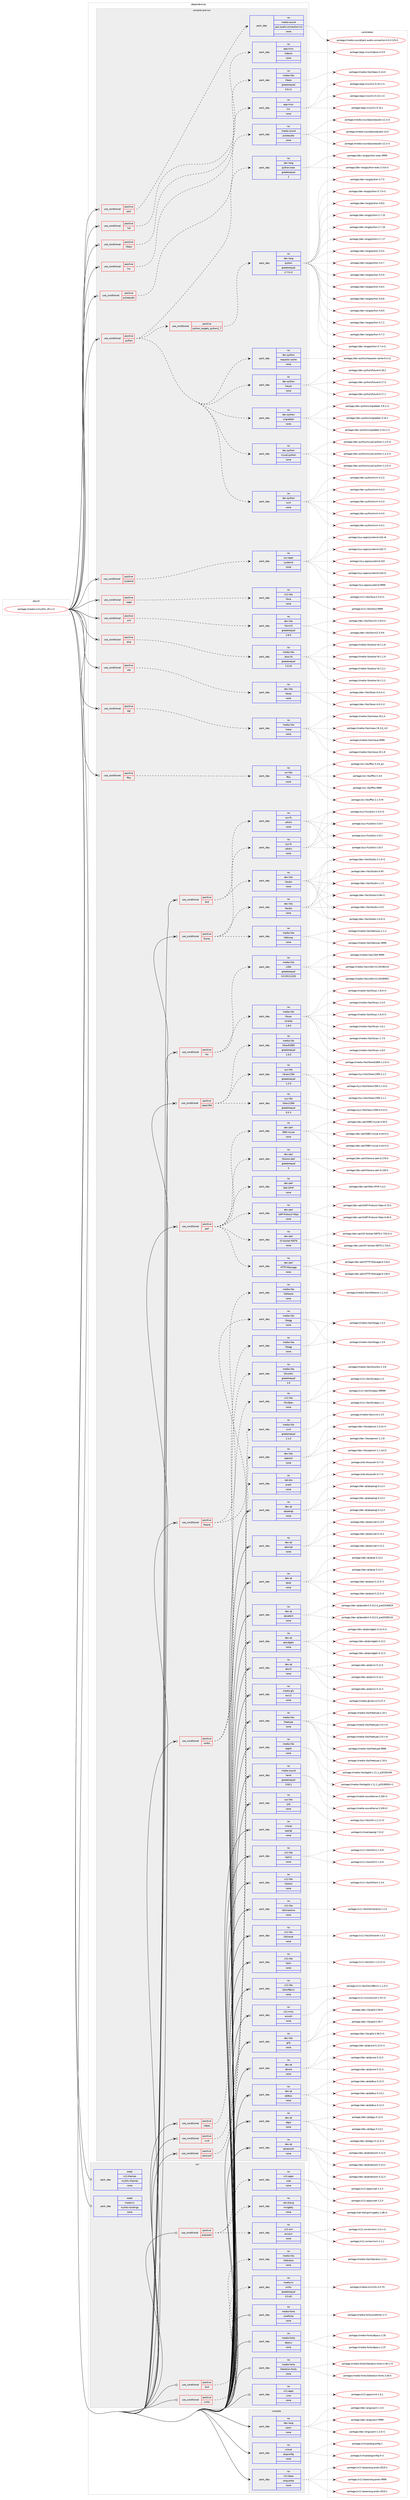 digraph prolog {

# *************
# Graph options
# *************

newrank=true;
concentrate=true;
compound=true;
graph [rankdir=LR,fontname=Helvetica,fontsize=10,ranksep=1.5];#, ranksep=2.5, nodesep=0.2];
edge  [arrowhead=vee];
node  [fontname=Helvetica,fontsize=10];

# **********
# The ebuild
# **********

subgraph cluster_leftcol {
color=gray;
rank=same;
label=<<i>ebuild</i>>;
id [label="portage://media-tv/mythtv-29.1-r2", color=red, width=4, href="../media-tv/mythtv-29.1-r2.svg"];
}

# ****************
# The dependencies
# ****************

subgraph cluster_midcol {
color=gray;
label=<<i>dependencies</i>>;
subgraph cluster_compile {
fillcolor="#eeeeee";
style=filled;
label=<<i>compile</i>>;
subgraph pack248445 {
dependency338001 [label=<<TABLE BORDER="0" CELLBORDER="1" CELLSPACING="0" CELLPADDING="4" WIDTH="220"><TR><TD ROWSPAN="6" CELLPADDING="30">pack_dep</TD></TR><TR><TD WIDTH="110">no</TD></TR><TR><TD>dev-lang</TD></TR><TR><TD>yasm</TD></TR><TR><TD>none</TD></TR><TR><TD></TD></TR></TABLE>>, shape=none, color=blue];
}
id:e -> dependency338001:w [weight=20,style="solid",arrowhead="vee"];
subgraph pack248446 {
dependency338002 [label=<<TABLE BORDER="0" CELLBORDER="1" CELLSPACING="0" CELLPADDING="4" WIDTH="220"><TR><TD ROWSPAN="6" CELLPADDING="30">pack_dep</TD></TR><TR><TD WIDTH="110">no</TD></TR><TR><TD>virtual</TD></TR><TR><TD>pkgconfig</TD></TR><TR><TD>none</TD></TR><TR><TD></TD></TR></TABLE>>, shape=none, color=blue];
}
id:e -> dependency338002:w [weight=20,style="solid",arrowhead="vee"];
subgraph pack248447 {
dependency338003 [label=<<TABLE BORDER="0" CELLBORDER="1" CELLSPACING="0" CELLPADDING="4" WIDTH="220"><TR><TD ROWSPAN="6" CELLPADDING="30">pack_dep</TD></TR><TR><TD WIDTH="110">no</TD></TR><TR><TD>x11-base</TD></TR><TR><TD>xorg-proto</TD></TR><TR><TD>none</TD></TR><TR><TD></TD></TR></TABLE>>, shape=none, color=blue];
}
id:e -> dependency338003:w [weight=20,style="solid",arrowhead="vee"];
}
subgraph cluster_compileandrun {
fillcolor="#eeeeee";
style=filled;
label=<<i>compile and run</i>>;
subgraph cond84006 {
dependency338004 [label=<<TABLE BORDER="0" CELLBORDER="1" CELLSPACING="0" CELLPADDING="4"><TR><TD ROWSPAN="3" CELLPADDING="10">use_conditional</TD></TR><TR><TD>positive</TD></TR><TR><TD>alsa</TD></TR></TABLE>>, shape=none, color=red];
subgraph pack248448 {
dependency338005 [label=<<TABLE BORDER="0" CELLBORDER="1" CELLSPACING="0" CELLPADDING="4" WIDTH="220"><TR><TD ROWSPAN="6" CELLPADDING="30">pack_dep</TD></TR><TR><TD WIDTH="110">no</TD></TR><TR><TD>media-libs</TD></TR><TR><TD>alsa-lib</TD></TR><TR><TD>greaterequal</TD></TR><TR><TD>1.0.24</TD></TR></TABLE>>, shape=none, color=blue];
}
dependency338004:e -> dependency338005:w [weight=20,style="dashed",arrowhead="vee"];
}
id:e -> dependency338004:w [weight=20,style="solid",arrowhead="odotvee"];
subgraph cond84007 {
dependency338006 [label=<<TABLE BORDER="0" CELLBORDER="1" CELLSPACING="0" CELLPADDING="4"><TR><TD ROWSPAN="3" CELLPADDING="10">use_conditional</TD></TR><TR><TD>positive</TD></TR><TR><TD>bluray</TD></TR></TABLE>>, shape=none, color=red];
subgraph pack248449 {
dependency338007 [label=<<TABLE BORDER="0" CELLBORDER="1" CELLSPACING="0" CELLPADDING="4" WIDTH="220"><TR><TD ROWSPAN="6" CELLPADDING="30">pack_dep</TD></TR><TR><TD WIDTH="110">no</TD></TR><TR><TD>dev-libs</TD></TR><TR><TD>libcdio</TD></TR><TR><TD>none</TD></TR><TR><TD></TD></TR></TABLE>>, shape=none, color=blue];
}
dependency338006:e -> dependency338007:w [weight=20,style="dashed",arrowhead="vee"];
subgraph pack248450 {
dependency338008 [label=<<TABLE BORDER="0" CELLBORDER="1" CELLSPACING="0" CELLPADDING="4" WIDTH="220"><TR><TD ROWSPAN="6" CELLPADDING="30">pack_dep</TD></TR><TR><TD WIDTH="110">no</TD></TR><TR><TD>media-libs</TD></TR><TR><TD>libbluray</TD></TR><TR><TD>none</TD></TR><TR><TD></TD></TR></TABLE>>, shape=none, color=blue];
}
dependency338006:e -> dependency338008:w [weight=20,style="dashed",arrowhead="vee"];
subgraph pack248451 {
dependency338009 [label=<<TABLE BORDER="0" CELLBORDER="1" CELLSPACING="0" CELLPADDING="4" WIDTH="220"><TR><TD ROWSPAN="6" CELLPADDING="30">pack_dep</TD></TR><TR><TD WIDTH="110">no</TD></TR><TR><TD>sys-fs</TD></TR><TR><TD>udisks</TD></TR><TR><TD>none</TD></TR><TR><TD></TD></TR></TABLE>>, shape=none, color=blue];
}
dependency338006:e -> dependency338009:w [weight=20,style="dashed",arrowhead="vee"];
}
id:e -> dependency338006:w [weight=20,style="solid",arrowhead="odotvee"];
subgraph cond84008 {
dependency338010 [label=<<TABLE BORDER="0" CELLBORDER="1" CELLSPACING="0" CELLPADDING="4"><TR><TD ROWSPAN="3" CELLPADDING="10">use_conditional</TD></TR><TR><TD>positive</TD></TR><TR><TD>cec</TD></TR></TABLE>>, shape=none, color=red];
subgraph pack248452 {
dependency338011 [label=<<TABLE BORDER="0" CELLBORDER="1" CELLSPACING="0" CELLPADDING="4" WIDTH="220"><TR><TD ROWSPAN="6" CELLPADDING="30">pack_dep</TD></TR><TR><TD WIDTH="110">no</TD></TR><TR><TD>dev-libs</TD></TR><TR><TD>libcec</TD></TR><TR><TD>none</TD></TR><TR><TD></TD></TR></TABLE>>, shape=none, color=blue];
}
dependency338010:e -> dependency338011:w [weight=20,style="dashed",arrowhead="vee"];
}
id:e -> dependency338010:w [weight=20,style="solid",arrowhead="odotvee"];
subgraph cond84009 {
dependency338012 [label=<<TABLE BORDER="0" CELLBORDER="1" CELLSPACING="0" CELLPADDING="4"><TR><TD ROWSPAN="3" CELLPADDING="10">use_conditional</TD></TR><TR><TD>positive</TD></TR><TR><TD>dvd</TD></TR></TABLE>>, shape=none, color=red];
subgraph pack248453 {
dependency338013 [label=<<TABLE BORDER="0" CELLBORDER="1" CELLSPACING="0" CELLPADDING="4" WIDTH="220"><TR><TD ROWSPAN="6" CELLPADDING="30">pack_dep</TD></TR><TR><TD WIDTH="110">no</TD></TR><TR><TD>dev-libs</TD></TR><TR><TD>libcdio</TD></TR><TR><TD>none</TD></TR><TR><TD></TD></TR></TABLE>>, shape=none, color=blue];
}
dependency338012:e -> dependency338013:w [weight=20,style="dashed",arrowhead="vee"];
subgraph pack248454 {
dependency338014 [label=<<TABLE BORDER="0" CELLBORDER="1" CELLSPACING="0" CELLPADDING="4" WIDTH="220"><TR><TD ROWSPAN="6" CELLPADDING="30">pack_dep</TD></TR><TR><TD WIDTH="110">no</TD></TR><TR><TD>sys-fs</TD></TR><TR><TD>udisks</TD></TR><TR><TD>none</TD></TR><TR><TD></TD></TR></TABLE>>, shape=none, color=blue];
}
dependency338012:e -> dependency338014:w [weight=20,style="dashed",arrowhead="vee"];
}
id:e -> dependency338012:w [weight=20,style="solid",arrowhead="odotvee"];
subgraph cond84010 {
dependency338015 [label=<<TABLE BORDER="0" CELLBORDER="1" CELLSPACING="0" CELLPADDING="4"><TR><TD ROWSPAN="3" CELLPADDING="10">use_conditional</TD></TR><TR><TD>positive</TD></TR><TR><TD>egl</TD></TR></TABLE>>, shape=none, color=red];
subgraph pack248455 {
dependency338016 [label=<<TABLE BORDER="0" CELLBORDER="1" CELLSPACING="0" CELLPADDING="4" WIDTH="220"><TR><TD ROWSPAN="6" CELLPADDING="30">pack_dep</TD></TR><TR><TD WIDTH="110">no</TD></TR><TR><TD>media-libs</TD></TR><TR><TD>mesa</TD></TR><TR><TD>none</TD></TR><TR><TD></TD></TR></TABLE>>, shape=none, color=blue];
}
dependency338015:e -> dependency338016:w [weight=20,style="dashed",arrowhead="vee"];
}
id:e -> dependency338015:w [weight=20,style="solid",arrowhead="odotvee"];
subgraph cond84011 {
dependency338017 [label=<<TABLE BORDER="0" CELLBORDER="1" CELLSPACING="0" CELLPADDING="4"><TR><TD ROWSPAN="3" CELLPADDING="10">use_conditional</TD></TR><TR><TD>positive</TD></TR><TR><TD>fftw</TD></TR></TABLE>>, shape=none, color=red];
subgraph pack248456 {
dependency338018 [label=<<TABLE BORDER="0" CELLBORDER="1" CELLSPACING="0" CELLPADDING="4" WIDTH="220"><TR><TD ROWSPAN="6" CELLPADDING="30">pack_dep</TD></TR><TR><TD WIDTH="110">no</TD></TR><TR><TD>sci-libs</TD></TR><TR><TD>fftw</TD></TR><TR><TD>none</TD></TR><TR><TD></TD></TR></TABLE>>, shape=none, color=blue];
}
dependency338017:e -> dependency338018:w [weight=20,style="dashed",arrowhead="vee"];
}
id:e -> dependency338017:w [weight=20,style="solid",arrowhead="odotvee"];
subgraph cond84012 {
dependency338019 [label=<<TABLE BORDER="0" CELLBORDER="1" CELLSPACING="0" CELLPADDING="4"><TR><TD ROWSPAN="3" CELLPADDING="10">use_conditional</TD></TR><TR><TD>positive</TD></TR><TR><TD>hls</TD></TR></TABLE>>, shape=none, color=red];
subgraph pack248457 {
dependency338020 [label=<<TABLE BORDER="0" CELLBORDER="1" CELLSPACING="0" CELLPADDING="4" WIDTH="220"><TR><TD ROWSPAN="6" CELLPADDING="30">pack_dep</TD></TR><TR><TD WIDTH="110">no</TD></TR><TR><TD>media-libs</TD></TR><TR><TD>libvpx</TD></TR><TR><TD>smaller</TD></TR><TR><TD>1.8.0</TD></TR></TABLE>>, shape=none, color=blue];
}
dependency338019:e -> dependency338020:w [weight=20,style="dashed",arrowhead="vee"];
subgraph pack248458 {
dependency338021 [label=<<TABLE BORDER="0" CELLBORDER="1" CELLSPACING="0" CELLPADDING="4" WIDTH="220"><TR><TD ROWSPAN="6" CELLPADDING="30">pack_dep</TD></TR><TR><TD WIDTH="110">no</TD></TR><TR><TD>media-libs</TD></TR><TR><TD>x264</TD></TR><TR><TD>greaterequal</TD></TR><TR><TD>0.0.20111220</TD></TR></TABLE>>, shape=none, color=blue];
}
dependency338019:e -> dependency338021:w [weight=20,style="dashed",arrowhead="vee"];
}
id:e -> dependency338019:w [weight=20,style="solid",arrowhead="odotvee"];
subgraph cond84013 {
dependency338022 [label=<<TABLE BORDER="0" CELLBORDER="1" CELLSPACING="0" CELLPADDING="4"><TR><TD ROWSPAN="3" CELLPADDING="10">use_conditional</TD></TR><TR><TD>positive</TD></TR><TR><TD>ieee1394</TD></TR></TABLE>>, shape=none, color=red];
subgraph pack248459 {
dependency338023 [label=<<TABLE BORDER="0" CELLBORDER="1" CELLSPACING="0" CELLPADDING="4" WIDTH="220"><TR><TD ROWSPAN="6" CELLPADDING="30">pack_dep</TD></TR><TR><TD WIDTH="110">no</TD></TR><TR><TD>media-libs</TD></TR><TR><TD>libiec61883</TD></TR><TR><TD>greaterequal</TD></TR><TR><TD>1.0.0</TD></TR></TABLE>>, shape=none, color=blue];
}
dependency338022:e -> dependency338023:w [weight=20,style="dashed",arrowhead="vee"];
subgraph pack248460 {
dependency338024 [label=<<TABLE BORDER="0" CELLBORDER="1" CELLSPACING="0" CELLPADDING="4" WIDTH="220"><TR><TD ROWSPAN="6" CELLPADDING="30">pack_dep</TD></TR><TR><TD WIDTH="110">no</TD></TR><TR><TD>sys-libs</TD></TR><TR><TD>libavc1394</TD></TR><TR><TD>greaterequal</TD></TR><TR><TD>0.5.3</TD></TR></TABLE>>, shape=none, color=blue];
}
dependency338022:e -> dependency338024:w [weight=20,style="dashed",arrowhead="vee"];
subgraph pack248461 {
dependency338025 [label=<<TABLE BORDER="0" CELLBORDER="1" CELLSPACING="0" CELLPADDING="4" WIDTH="220"><TR><TD ROWSPAN="6" CELLPADDING="30">pack_dep</TD></TR><TR><TD WIDTH="110">no</TD></TR><TR><TD>sys-libs</TD></TR><TR><TD>libraw1394</TD></TR><TR><TD>greaterequal</TD></TR><TR><TD>1.2.0</TD></TR></TABLE>>, shape=none, color=blue];
}
dependency338022:e -> dependency338025:w [weight=20,style="dashed",arrowhead="vee"];
}
id:e -> dependency338022:w [weight=20,style="solid",arrowhead="odotvee"];
subgraph cond84014 {
dependency338026 [label=<<TABLE BORDER="0" CELLBORDER="1" CELLSPACING="0" CELLPADDING="4"><TR><TD ROWSPAN="3" CELLPADDING="10">use_conditional</TD></TR><TR><TD>positive</TD></TR><TR><TD>jack</TD></TR></TABLE>>, shape=none, color=red];
subgraph pack248462 {
dependency338027 [label=<<TABLE BORDER="0" CELLBORDER="1" CELLSPACING="0" CELLPADDING="4" WIDTH="220"><TR><TD ROWSPAN="6" CELLPADDING="30">pack_dep</TD></TR><TR><TD WIDTH="110">no</TD></TR><TR><TD>media-sound</TD></TR><TR><TD>jack-audio-connection-kit</TD></TR><TR><TD>none</TD></TR><TR><TD></TD></TR></TABLE>>, shape=none, color=blue];
}
dependency338026:e -> dependency338027:w [weight=20,style="dashed",arrowhead="vee"];
}
id:e -> dependency338026:w [weight=20,style="solid",arrowhead="odotvee"];
subgraph cond84015 {
dependency338028 [label=<<TABLE BORDER="0" CELLBORDER="1" CELLSPACING="0" CELLPADDING="4"><TR><TD ROWSPAN="3" CELLPADDING="10">use_conditional</TD></TR><TR><TD>positive</TD></TR><TR><TD>lcd</TD></TR></TABLE>>, shape=none, color=red];
subgraph pack248463 {
dependency338029 [label=<<TABLE BORDER="0" CELLBORDER="1" CELLSPACING="0" CELLPADDING="4" WIDTH="220"><TR><TD ROWSPAN="6" CELLPADDING="30">pack_dep</TD></TR><TR><TD WIDTH="110">no</TD></TR><TR><TD>app-misc</TD></TR><TR><TD>lcdproc</TD></TR><TR><TD>none</TD></TR><TR><TD></TD></TR></TABLE>>, shape=none, color=blue];
}
dependency338028:e -> dependency338029:w [weight=20,style="dashed",arrowhead="vee"];
}
id:e -> dependency338028:w [weight=20,style="solid",arrowhead="odotvee"];
subgraph cond84016 {
dependency338030 [label=<<TABLE BORDER="0" CELLBORDER="1" CELLSPACING="0" CELLPADDING="4"><TR><TD ROWSPAN="3" CELLPADDING="10">use_conditional</TD></TR><TR><TD>positive</TD></TR><TR><TD>libass</TD></TR></TABLE>>, shape=none, color=red];
subgraph pack248464 {
dependency338031 [label=<<TABLE BORDER="0" CELLBORDER="1" CELLSPACING="0" CELLPADDING="4" WIDTH="220"><TR><TD ROWSPAN="6" CELLPADDING="30">pack_dep</TD></TR><TR><TD WIDTH="110">no</TD></TR><TR><TD>media-libs</TD></TR><TR><TD>libass</TD></TR><TR><TD>greaterequal</TD></TR><TR><TD>0.9.11</TD></TR></TABLE>>, shape=none, color=blue];
}
dependency338030:e -> dependency338031:w [weight=20,style="dashed",arrowhead="vee"];
}
id:e -> dependency338030:w [weight=20,style="solid",arrowhead="odotvee"];
subgraph cond84017 {
dependency338032 [label=<<TABLE BORDER="0" CELLBORDER="1" CELLSPACING="0" CELLPADDING="4"><TR><TD ROWSPAN="3" CELLPADDING="10">use_conditional</TD></TR><TR><TD>positive</TD></TR><TR><TD>lirc</TD></TR></TABLE>>, shape=none, color=red];
subgraph pack248465 {
dependency338033 [label=<<TABLE BORDER="0" CELLBORDER="1" CELLSPACING="0" CELLPADDING="4" WIDTH="220"><TR><TD ROWSPAN="6" CELLPADDING="30">pack_dep</TD></TR><TR><TD WIDTH="110">no</TD></TR><TR><TD>app-misc</TD></TR><TR><TD>lirc</TD></TR><TR><TD>none</TD></TR><TR><TD></TD></TR></TABLE>>, shape=none, color=blue];
}
dependency338032:e -> dependency338033:w [weight=20,style="dashed",arrowhead="vee"];
}
id:e -> dependency338032:w [weight=20,style="solid",arrowhead="odotvee"];
subgraph cond84018 {
dependency338034 [label=<<TABLE BORDER="0" CELLBORDER="1" CELLSPACING="0" CELLPADDING="4"><TR><TD ROWSPAN="3" CELLPADDING="10">use_conditional</TD></TR><TR><TD>positive</TD></TR><TR><TD>perl</TD></TR></TABLE>>, shape=none, color=red];
subgraph pack248466 {
dependency338035 [label=<<TABLE BORDER="0" CELLBORDER="1" CELLSPACING="0" CELLPADDING="4" WIDTH="220"><TR><TD ROWSPAN="6" CELLPADDING="30">pack_dep</TD></TR><TR><TD WIDTH="110">no</TD></TR><TR><TD>dev-perl</TD></TR><TR><TD>libwww-perl</TD></TR><TR><TD>greaterequal</TD></TR><TR><TD>5</TD></TR></TABLE>>, shape=none, color=blue];
}
dependency338034:e -> dependency338035:w [weight=20,style="dashed",arrowhead="vee"];
subgraph pack248467 {
dependency338036 [label=<<TABLE BORDER="0" CELLBORDER="1" CELLSPACING="0" CELLPADDING="4" WIDTH="220"><TR><TD ROWSPAN="6" CELLPADDING="30">pack_dep</TD></TR><TR><TD WIDTH="110">no</TD></TR><TR><TD>dev-perl</TD></TR><TR><TD>DBD-mysql</TD></TR><TR><TD>none</TD></TR><TR><TD></TD></TR></TABLE>>, shape=none, color=blue];
}
dependency338034:e -> dependency338036:w [weight=20,style="dashed",arrowhead="vee"];
subgraph pack248468 {
dependency338037 [label=<<TABLE BORDER="0" CELLBORDER="1" CELLSPACING="0" CELLPADDING="4" WIDTH="220"><TR><TD ROWSPAN="6" CELLPADDING="30">pack_dep</TD></TR><TR><TD WIDTH="110">no</TD></TR><TR><TD>dev-perl</TD></TR><TR><TD>HTTP-Message</TD></TR><TR><TD>none</TD></TR><TR><TD></TD></TR></TABLE>>, shape=none, color=blue];
}
dependency338034:e -> dependency338037:w [weight=20,style="dashed",arrowhead="vee"];
subgraph pack248469 {
dependency338038 [label=<<TABLE BORDER="0" CELLBORDER="1" CELLSPACING="0" CELLPADDING="4" WIDTH="220"><TR><TD ROWSPAN="6" CELLPADDING="30">pack_dep</TD></TR><TR><TD WIDTH="110">no</TD></TR><TR><TD>dev-perl</TD></TR><TR><TD>IO-Socket-INET6</TD></TR><TR><TD>none</TD></TR><TR><TD></TD></TR></TABLE>>, shape=none, color=blue];
}
dependency338034:e -> dependency338038:w [weight=20,style="dashed",arrowhead="vee"];
subgraph pack248470 {
dependency338039 [label=<<TABLE BORDER="0" CELLBORDER="1" CELLSPACING="0" CELLPADDING="4" WIDTH="220"><TR><TD ROWSPAN="6" CELLPADDING="30">pack_dep</TD></TR><TR><TD WIDTH="110">no</TD></TR><TR><TD>dev-perl</TD></TR><TR><TD>LWP-Protocol-https</TD></TR><TR><TD>none</TD></TR><TR><TD></TD></TR></TABLE>>, shape=none, color=blue];
}
dependency338034:e -> dependency338039:w [weight=20,style="dashed",arrowhead="vee"];
subgraph pack248471 {
dependency338040 [label=<<TABLE BORDER="0" CELLBORDER="1" CELLSPACING="0" CELLPADDING="4" WIDTH="220"><TR><TD ROWSPAN="6" CELLPADDING="30">pack_dep</TD></TR><TR><TD WIDTH="110">no</TD></TR><TR><TD>dev-perl</TD></TR><TR><TD>Net-UPnP</TD></TR><TR><TD>none</TD></TR><TR><TD></TD></TR></TABLE>>, shape=none, color=blue];
}
dependency338034:e -> dependency338040:w [weight=20,style="dashed",arrowhead="vee"];
}
id:e -> dependency338034:w [weight=20,style="solid",arrowhead="odotvee"];
subgraph cond84019 {
dependency338041 [label=<<TABLE BORDER="0" CELLBORDER="1" CELLSPACING="0" CELLPADDING="4"><TR><TD ROWSPAN="3" CELLPADDING="10">use_conditional</TD></TR><TR><TD>positive</TD></TR><TR><TD>pulseaudio</TD></TR></TABLE>>, shape=none, color=red];
subgraph pack248472 {
dependency338042 [label=<<TABLE BORDER="0" CELLBORDER="1" CELLSPACING="0" CELLPADDING="4" WIDTH="220"><TR><TD ROWSPAN="6" CELLPADDING="30">pack_dep</TD></TR><TR><TD WIDTH="110">no</TD></TR><TR><TD>media-sound</TD></TR><TR><TD>pulseaudio</TD></TR><TR><TD>none</TD></TR><TR><TD></TD></TR></TABLE>>, shape=none, color=blue];
}
dependency338041:e -> dependency338042:w [weight=20,style="dashed",arrowhead="vee"];
}
id:e -> dependency338041:w [weight=20,style="solid",arrowhead="odotvee"];
subgraph cond84020 {
dependency338043 [label=<<TABLE BORDER="0" CELLBORDER="1" CELLSPACING="0" CELLPADDING="4"><TR><TD ROWSPAN="3" CELLPADDING="10">use_conditional</TD></TR><TR><TD>positive</TD></TR><TR><TD>python</TD></TR></TABLE>>, shape=none, color=red];
subgraph cond84021 {
dependency338044 [label=<<TABLE BORDER="0" CELLBORDER="1" CELLSPACING="0" CELLPADDING="4"><TR><TD ROWSPAN="3" CELLPADDING="10">use_conditional</TD></TR><TR><TD>positive</TD></TR><TR><TD>python_targets_python2_7</TD></TR></TABLE>>, shape=none, color=red];
subgraph pack248473 {
dependency338045 [label=<<TABLE BORDER="0" CELLBORDER="1" CELLSPACING="0" CELLPADDING="4" WIDTH="220"><TR><TD ROWSPAN="6" CELLPADDING="30">pack_dep</TD></TR><TR><TD WIDTH="110">no</TD></TR><TR><TD>dev-lang</TD></TR><TR><TD>python</TD></TR><TR><TD>greaterequal</TD></TR><TR><TD>2.7.5-r2</TD></TR></TABLE>>, shape=none, color=blue];
}
dependency338044:e -> dependency338045:w [weight=20,style="dashed",arrowhead="vee"];
}
dependency338043:e -> dependency338044:w [weight=20,style="dashed",arrowhead="vee"];
subgraph pack248474 {
dependency338046 [label=<<TABLE BORDER="0" CELLBORDER="1" CELLSPACING="0" CELLPADDING="4" WIDTH="220"><TR><TD ROWSPAN="6" CELLPADDING="30">pack_dep</TD></TR><TR><TD WIDTH="110">no</TD></TR><TR><TD>dev-lang</TD></TR><TR><TD>python-exec</TD></TR><TR><TD>greaterequal</TD></TR><TR><TD>2</TD></TR></TABLE>>, shape=none, color=blue];
}
dependency338043:e -> dependency338046:w [weight=20,style="dashed",arrowhead="vee"];
subgraph pack248475 {
dependency338047 [label=<<TABLE BORDER="0" CELLBORDER="1" CELLSPACING="0" CELLPADDING="4" WIDTH="220"><TR><TD ROWSPAN="6" CELLPADDING="30">pack_dep</TD></TR><TR><TD WIDTH="110">no</TD></TR><TR><TD>dev-python</TD></TR><TR><TD>lxml</TD></TR><TR><TD>none</TD></TR><TR><TD></TD></TR></TABLE>>, shape=none, color=blue];
}
dependency338043:e -> dependency338047:w [weight=20,style="dashed",arrowhead="vee"];
subgraph pack248476 {
dependency338048 [label=<<TABLE BORDER="0" CELLBORDER="1" CELLSPACING="0" CELLPADDING="4" WIDTH="220"><TR><TD ROWSPAN="6" CELLPADDING="30">pack_dep</TD></TR><TR><TD WIDTH="110">no</TD></TR><TR><TD>dev-python</TD></TR><TR><TD>mysql-python</TD></TR><TR><TD>none</TD></TR><TR><TD></TD></TR></TABLE>>, shape=none, color=blue];
}
dependency338043:e -> dependency338048:w [weight=20,style="dashed",arrowhead="vee"];
subgraph pack248477 {
dependency338049 [label=<<TABLE BORDER="0" CELLBORDER="1" CELLSPACING="0" CELLPADDING="4" WIDTH="220"><TR><TD ROWSPAN="6" CELLPADDING="30">pack_dep</TD></TR><TR><TD WIDTH="110">no</TD></TR><TR><TD>dev-python</TD></TR><TR><TD>urlgrabber</TD></TR><TR><TD>none</TD></TR><TR><TD></TD></TR></TABLE>>, shape=none, color=blue];
}
dependency338043:e -> dependency338049:w [weight=20,style="dashed",arrowhead="vee"];
subgraph pack248478 {
dependency338050 [label=<<TABLE BORDER="0" CELLBORDER="1" CELLSPACING="0" CELLPADDING="4" WIDTH="220"><TR><TD ROWSPAN="6" CELLPADDING="30">pack_dep</TD></TR><TR><TD WIDTH="110">no</TD></TR><TR><TD>dev-python</TD></TR><TR><TD>future</TD></TR><TR><TD>none</TD></TR><TR><TD></TD></TR></TABLE>>, shape=none, color=blue];
}
dependency338043:e -> dependency338050:w [weight=20,style="dashed",arrowhead="vee"];
subgraph pack248479 {
dependency338051 [label=<<TABLE BORDER="0" CELLBORDER="1" CELLSPACING="0" CELLPADDING="4" WIDTH="220"><TR><TD ROWSPAN="6" CELLPADDING="30">pack_dep</TD></TR><TR><TD WIDTH="110">no</TD></TR><TR><TD>dev-python</TD></TR><TR><TD>requests-cache</TD></TR><TR><TD>none</TD></TR><TR><TD></TD></TR></TABLE>>, shape=none, color=blue];
}
dependency338043:e -> dependency338051:w [weight=20,style="dashed",arrowhead="vee"];
}
id:e -> dependency338043:w [weight=20,style="solid",arrowhead="odotvee"];
subgraph cond84022 {
dependency338052 [label=<<TABLE BORDER="0" CELLBORDER="1" CELLSPACING="0" CELLPADDING="4"><TR><TD ROWSPAN="3" CELLPADDING="10">use_conditional</TD></TR><TR><TD>positive</TD></TR><TR><TD>systemd</TD></TR></TABLE>>, shape=none, color=red];
subgraph pack248480 {
dependency338053 [label=<<TABLE BORDER="0" CELLBORDER="1" CELLSPACING="0" CELLPADDING="4" WIDTH="220"><TR><TD ROWSPAN="6" CELLPADDING="30">pack_dep</TD></TR><TR><TD WIDTH="110">no</TD></TR><TR><TD>sys-apps</TD></TR><TR><TD>systemd</TD></TR><TR><TD>none</TD></TR><TR><TD></TD></TR></TABLE>>, shape=none, color=blue];
}
dependency338052:e -> dependency338053:w [weight=20,style="dashed",arrowhead="vee"];
}
id:e -> dependency338052:w [weight=20,style="solid",arrowhead="odotvee"];
subgraph cond84023 {
dependency338054 [label=<<TABLE BORDER="0" CELLBORDER="1" CELLSPACING="0" CELLPADDING="4"><TR><TD ROWSPAN="3" CELLPADDING="10">use_conditional</TD></TR><TR><TD>positive</TD></TR><TR><TD>theora</TD></TR></TABLE>>, shape=none, color=red];
subgraph pack248481 {
dependency338055 [label=<<TABLE BORDER="0" CELLBORDER="1" CELLSPACING="0" CELLPADDING="4" WIDTH="220"><TR><TD ROWSPAN="6" CELLPADDING="30">pack_dep</TD></TR><TR><TD WIDTH="110">no</TD></TR><TR><TD>media-libs</TD></TR><TR><TD>libtheora</TD></TR><TR><TD>none</TD></TR><TR><TD></TD></TR></TABLE>>, shape=none, color=blue];
}
dependency338054:e -> dependency338055:w [weight=20,style="dashed",arrowhead="vee"];
subgraph pack248482 {
dependency338056 [label=<<TABLE BORDER="0" CELLBORDER="1" CELLSPACING="0" CELLPADDING="4" WIDTH="220"><TR><TD ROWSPAN="6" CELLPADDING="30">pack_dep</TD></TR><TR><TD WIDTH="110">no</TD></TR><TR><TD>media-libs</TD></TR><TR><TD>libogg</TD></TR><TR><TD>none</TD></TR><TR><TD></TD></TR></TABLE>>, shape=none, color=blue];
}
dependency338054:e -> dependency338056:w [weight=20,style="dashed",arrowhead="vee"];
}
id:e -> dependency338054:w [weight=20,style="solid",arrowhead="odotvee"];
subgraph cond84024 {
dependency338057 [label=<<TABLE BORDER="0" CELLBORDER="1" CELLSPACING="0" CELLPADDING="4"><TR><TD ROWSPAN="3" CELLPADDING="10">use_conditional</TD></TR><TR><TD>positive</TD></TR><TR><TD>vaapi</TD></TR></TABLE>>, shape=none, color=red];
subgraph pack248483 {
dependency338058 [label=<<TABLE BORDER="0" CELLBORDER="1" CELLSPACING="0" CELLPADDING="4" WIDTH="220"><TR><TD ROWSPAN="6" CELLPADDING="30">pack_dep</TD></TR><TR><TD WIDTH="110">no</TD></TR><TR><TD>x11-libs</TD></TR><TR><TD>libva</TD></TR><TR><TD>none</TD></TR><TR><TD></TD></TR></TABLE>>, shape=none, color=blue];
}
dependency338057:e -> dependency338058:w [weight=20,style="dashed",arrowhead="vee"];
}
id:e -> dependency338057:w [weight=20,style="solid",arrowhead="odotvee"];
subgraph cond84025 {
dependency338059 [label=<<TABLE BORDER="0" CELLBORDER="1" CELLSPACING="0" CELLPADDING="4"><TR><TD ROWSPAN="3" CELLPADDING="10">use_conditional</TD></TR><TR><TD>positive</TD></TR><TR><TD>vdpau</TD></TR></TABLE>>, shape=none, color=red];
subgraph pack248484 {
dependency338060 [label=<<TABLE BORDER="0" CELLBORDER="1" CELLSPACING="0" CELLPADDING="4" WIDTH="220"><TR><TD ROWSPAN="6" CELLPADDING="30">pack_dep</TD></TR><TR><TD WIDTH="110">no</TD></TR><TR><TD>x11-libs</TD></TR><TR><TD>libvdpau</TD></TR><TR><TD>none</TD></TR><TR><TD></TD></TR></TABLE>>, shape=none, color=blue];
}
dependency338059:e -> dependency338060:w [weight=20,style="dashed",arrowhead="vee"];
}
id:e -> dependency338059:w [weight=20,style="solid",arrowhead="odotvee"];
subgraph cond84026 {
dependency338061 [label=<<TABLE BORDER="0" CELLBORDER="1" CELLSPACING="0" CELLPADDING="4"><TR><TD ROWSPAN="3" CELLPADDING="10">use_conditional</TD></TR><TR><TD>positive</TD></TR><TR><TD>vorbis</TD></TR></TABLE>>, shape=none, color=red];
subgraph pack248485 {
dependency338062 [label=<<TABLE BORDER="0" CELLBORDER="1" CELLSPACING="0" CELLPADDING="4" WIDTH="220"><TR><TD ROWSPAN="6" CELLPADDING="30">pack_dep</TD></TR><TR><TD WIDTH="110">no</TD></TR><TR><TD>media-libs</TD></TR><TR><TD>libvorbis</TD></TR><TR><TD>greaterequal</TD></TR><TR><TD>1.0</TD></TR></TABLE>>, shape=none, color=blue];
}
dependency338061:e -> dependency338062:w [weight=20,style="dashed",arrowhead="vee"];
subgraph pack248486 {
dependency338063 [label=<<TABLE BORDER="0" CELLBORDER="1" CELLSPACING="0" CELLPADDING="4" WIDTH="220"><TR><TD ROWSPAN="6" CELLPADDING="30">pack_dep</TD></TR><TR><TD WIDTH="110">no</TD></TR><TR><TD>media-libs</TD></TR><TR><TD>libogg</TD></TR><TR><TD>none</TD></TR><TR><TD></TD></TR></TABLE>>, shape=none, color=blue];
}
dependency338061:e -> dependency338063:w [weight=20,style="dashed",arrowhead="vee"];
}
id:e -> dependency338061:w [weight=20,style="solid",arrowhead="odotvee"];
subgraph cond84027 {
dependency338064 [label=<<TABLE BORDER="0" CELLBORDER="1" CELLSPACING="0" CELLPADDING="4"><TR><TD ROWSPAN="3" CELLPADDING="10">use_conditional</TD></TR><TR><TD>positive</TD></TR><TR><TD>xml</TD></TR></TABLE>>, shape=none, color=red];
subgraph pack248487 {
dependency338065 [label=<<TABLE BORDER="0" CELLBORDER="1" CELLSPACING="0" CELLPADDING="4" WIDTH="220"><TR><TD ROWSPAN="6" CELLPADDING="30">pack_dep</TD></TR><TR><TD WIDTH="110">no</TD></TR><TR><TD>dev-libs</TD></TR><TR><TD>libxml2</TD></TR><TR><TD>greaterequal</TD></TR><TR><TD>2.6.0</TD></TR></TABLE>>, shape=none, color=blue];
}
dependency338064:e -> dependency338065:w [weight=20,style="dashed",arrowhead="vee"];
}
id:e -> dependency338064:w [weight=20,style="solid",arrowhead="odotvee"];
subgraph cond84028 {
dependency338066 [label=<<TABLE BORDER="0" CELLBORDER="1" CELLSPACING="0" CELLPADDING="4"><TR><TD ROWSPAN="3" CELLPADDING="10">use_conditional</TD></TR><TR><TD>positive</TD></TR><TR><TD>xvid</TD></TR></TABLE>>, shape=none, color=red];
subgraph pack248488 {
dependency338067 [label=<<TABLE BORDER="0" CELLBORDER="1" CELLSPACING="0" CELLPADDING="4" WIDTH="220"><TR><TD ROWSPAN="6" CELLPADDING="30">pack_dep</TD></TR><TR><TD WIDTH="110">no</TD></TR><TR><TD>media-libs</TD></TR><TR><TD>xvid</TD></TR><TR><TD>greaterequal</TD></TR><TR><TD>1.1.0</TD></TR></TABLE>>, shape=none, color=blue];
}
dependency338066:e -> dependency338067:w [weight=20,style="dashed",arrowhead="vee"];
}
id:e -> dependency338066:w [weight=20,style="solid",arrowhead="odotvee"];
subgraph cond84029 {
dependency338068 [label=<<TABLE BORDER="0" CELLBORDER="1" CELLSPACING="0" CELLPADDING="4"><TR><TD ROWSPAN="3" CELLPADDING="10">use_conditional</TD></TR><TR><TD>positive</TD></TR><TR><TD>zeroconf</TD></TR></TABLE>>, shape=none, color=red];
subgraph pack248489 {
dependency338069 [label=<<TABLE BORDER="0" CELLBORDER="1" CELLSPACING="0" CELLPADDING="4" WIDTH="220"><TR><TD ROWSPAN="6" CELLPADDING="30">pack_dep</TD></TR><TR><TD WIDTH="110">no</TD></TR><TR><TD>dev-libs</TD></TR><TR><TD>openssl</TD></TR><TR><TD>none</TD></TR><TR><TD></TD></TR></TABLE>>, shape=none, color=blue];
}
dependency338068:e -> dependency338069:w [weight=20,style="dashed",arrowhead="vee"];
subgraph pack248490 {
dependency338070 [label=<<TABLE BORDER="0" CELLBORDER="1" CELLSPACING="0" CELLPADDING="4" WIDTH="220"><TR><TD ROWSPAN="6" CELLPADDING="30">pack_dep</TD></TR><TR><TD WIDTH="110">no</TD></TR><TR><TD>net-dns</TD></TR><TR><TD>avahi</TD></TR><TR><TD>none</TD></TR><TR><TD></TD></TR></TABLE>>, shape=none, color=blue];
}
dependency338068:e -> dependency338070:w [weight=20,style="dashed",arrowhead="vee"];
}
id:e -> dependency338068:w [weight=20,style="solid",arrowhead="odotvee"];
subgraph pack248491 {
dependency338071 [label=<<TABLE BORDER="0" CELLBORDER="1" CELLSPACING="0" CELLPADDING="4" WIDTH="220"><TR><TD ROWSPAN="6" CELLPADDING="30">pack_dep</TD></TR><TR><TD WIDTH="110">no</TD></TR><TR><TD>dev-libs</TD></TR><TR><TD>glib</TD></TR><TR><TD>none</TD></TR><TR><TD></TD></TR></TABLE>>, shape=none, color=blue];
}
id:e -> dependency338071:w [weight=20,style="solid",arrowhead="odotvee"];
subgraph pack248492 {
dependency338072 [label=<<TABLE BORDER="0" CELLBORDER="1" CELLSPACING="0" CELLPADDING="4" WIDTH="220"><TR><TD ROWSPAN="6" CELLPADDING="30">pack_dep</TD></TR><TR><TD WIDTH="110">no</TD></TR><TR><TD>dev-qt</TD></TR><TR><TD>qtcore</TD></TR><TR><TD>none</TD></TR><TR><TD></TD></TR></TABLE>>, shape=none, color=blue];
}
id:e -> dependency338072:w [weight=20,style="solid",arrowhead="odotvee"];
subgraph pack248493 {
dependency338073 [label=<<TABLE BORDER="0" CELLBORDER="1" CELLSPACING="0" CELLPADDING="4" WIDTH="220"><TR><TD ROWSPAN="6" CELLPADDING="30">pack_dep</TD></TR><TR><TD WIDTH="110">no</TD></TR><TR><TD>dev-qt</TD></TR><TR><TD>qtdbus</TD></TR><TR><TD>none</TD></TR><TR><TD></TD></TR></TABLE>>, shape=none, color=blue];
}
id:e -> dependency338073:w [weight=20,style="solid",arrowhead="odotvee"];
subgraph pack248494 {
dependency338074 [label=<<TABLE BORDER="0" CELLBORDER="1" CELLSPACING="0" CELLPADDING="4" WIDTH="220"><TR><TD ROWSPAN="6" CELLPADDING="30">pack_dep</TD></TR><TR><TD WIDTH="110">no</TD></TR><TR><TD>dev-qt</TD></TR><TR><TD>qtgui</TD></TR><TR><TD>none</TD></TR><TR><TD></TD></TR></TABLE>>, shape=none, color=blue];
}
id:e -> dependency338074:w [weight=20,style="solid",arrowhead="odotvee"];
subgraph pack248495 {
dependency338075 [label=<<TABLE BORDER="0" CELLBORDER="1" CELLSPACING="0" CELLPADDING="4" WIDTH="220"><TR><TD ROWSPAN="6" CELLPADDING="30">pack_dep</TD></TR><TR><TD WIDTH="110">no</TD></TR><TR><TD>dev-qt</TD></TR><TR><TD>qtnetwork</TD></TR><TR><TD>none</TD></TR><TR><TD></TD></TR></TABLE>>, shape=none, color=blue];
}
id:e -> dependency338075:w [weight=20,style="solid",arrowhead="odotvee"];
subgraph pack248496 {
dependency338076 [label=<<TABLE BORDER="0" CELLBORDER="1" CELLSPACING="0" CELLPADDING="4" WIDTH="220"><TR><TD ROWSPAN="6" CELLPADDING="30">pack_dep</TD></TR><TR><TD WIDTH="110">no</TD></TR><TR><TD>dev-qt</TD></TR><TR><TD>qtopengl</TD></TR><TR><TD>none</TD></TR><TR><TD></TD></TR></TABLE>>, shape=none, color=blue];
}
id:e -> dependency338076:w [weight=20,style="solid",arrowhead="odotvee"];
subgraph pack248497 {
dependency338077 [label=<<TABLE BORDER="0" CELLBORDER="1" CELLSPACING="0" CELLPADDING="4" WIDTH="220"><TR><TD ROWSPAN="6" CELLPADDING="30">pack_dep</TD></TR><TR><TD WIDTH="110">no</TD></TR><TR><TD>dev-qt</TD></TR><TR><TD>qtscript</TD></TR><TR><TD>none</TD></TR><TR><TD></TD></TR></TABLE>>, shape=none, color=blue];
}
id:e -> dependency338077:w [weight=20,style="solid",arrowhead="odotvee"];
subgraph pack248498 {
dependency338078 [label=<<TABLE BORDER="0" CELLBORDER="1" CELLSPACING="0" CELLPADDING="4" WIDTH="220"><TR><TD ROWSPAN="6" CELLPADDING="30">pack_dep</TD></TR><TR><TD WIDTH="110">no</TD></TR><TR><TD>dev-qt</TD></TR><TR><TD>qtsql</TD></TR><TR><TD>none</TD></TR><TR><TD></TD></TR></TABLE>>, shape=none, color=blue];
}
id:e -> dependency338078:w [weight=20,style="solid",arrowhead="odotvee"];
subgraph pack248499 {
dependency338079 [label=<<TABLE BORDER="0" CELLBORDER="1" CELLSPACING="0" CELLPADDING="4" WIDTH="220"><TR><TD ROWSPAN="6" CELLPADDING="30">pack_dep</TD></TR><TR><TD WIDTH="110">no</TD></TR><TR><TD>dev-qt</TD></TR><TR><TD>qtwebkit</TD></TR><TR><TD>none</TD></TR><TR><TD></TD></TR></TABLE>>, shape=none, color=blue];
}
id:e -> dependency338079:w [weight=20,style="solid",arrowhead="odotvee"];
subgraph pack248500 {
dependency338080 [label=<<TABLE BORDER="0" CELLBORDER="1" CELLSPACING="0" CELLPADDING="4" WIDTH="220"><TR><TD ROWSPAN="6" CELLPADDING="30">pack_dep</TD></TR><TR><TD WIDTH="110">no</TD></TR><TR><TD>dev-qt</TD></TR><TR><TD>qtwidgets</TD></TR><TR><TD>none</TD></TR><TR><TD></TD></TR></TABLE>>, shape=none, color=blue];
}
id:e -> dependency338080:w [weight=20,style="solid",arrowhead="odotvee"];
subgraph pack248501 {
dependency338081 [label=<<TABLE BORDER="0" CELLBORDER="1" CELLSPACING="0" CELLPADDING="4" WIDTH="220"><TR><TD ROWSPAN="6" CELLPADDING="30">pack_dep</TD></TR><TR><TD WIDTH="110">no</TD></TR><TR><TD>dev-qt</TD></TR><TR><TD>qtxml</TD></TR><TR><TD>none</TD></TR><TR><TD></TD></TR></TABLE>>, shape=none, color=blue];
}
id:e -> dependency338081:w [weight=20,style="solid",arrowhead="odotvee"];
subgraph pack248502 {
dependency338082 [label=<<TABLE BORDER="0" CELLBORDER="1" CELLSPACING="0" CELLPADDING="4" WIDTH="220"><TR><TD ROWSPAN="6" CELLPADDING="30">pack_dep</TD></TR><TR><TD WIDTH="110">no</TD></TR><TR><TD>media-gfx</TD></TR><TR><TD>exiv2</TD></TR><TR><TD>none</TD></TR><TR><TD></TD></TR></TABLE>>, shape=none, color=blue];
}
id:e -> dependency338082:w [weight=20,style="solid",arrowhead="odotvee"];
subgraph pack248503 {
dependency338083 [label=<<TABLE BORDER="0" CELLBORDER="1" CELLSPACING="0" CELLPADDING="4" WIDTH="220"><TR><TD ROWSPAN="6" CELLPADDING="30">pack_dep</TD></TR><TR><TD WIDTH="110">no</TD></TR><TR><TD>media-libs</TD></TR><TR><TD>freetype</TD></TR><TR><TD>none</TD></TR><TR><TD></TD></TR></TABLE>>, shape=none, color=blue];
}
id:e -> dependency338083:w [weight=20,style="solid",arrowhead="odotvee"];
subgraph pack248504 {
dependency338084 [label=<<TABLE BORDER="0" CELLBORDER="1" CELLSPACING="0" CELLPADDING="4" WIDTH="220"><TR><TD ROWSPAN="6" CELLPADDING="30">pack_dep</TD></TR><TR><TD WIDTH="110">no</TD></TR><TR><TD>media-libs</TD></TR><TR><TD>taglib</TD></TR><TR><TD>none</TD></TR><TR><TD></TD></TR></TABLE>>, shape=none, color=blue];
}
id:e -> dependency338084:w [weight=20,style="solid",arrowhead="odotvee"];
subgraph pack248505 {
dependency338085 [label=<<TABLE BORDER="0" CELLBORDER="1" CELLSPACING="0" CELLPADDING="4" WIDTH="220"><TR><TD ROWSPAN="6" CELLPADDING="30">pack_dep</TD></TR><TR><TD WIDTH="110">no</TD></TR><TR><TD>media-sound</TD></TR><TR><TD>lame</TD></TR><TR><TD>greaterequal</TD></TR><TR><TD>3.93.1</TD></TR></TABLE>>, shape=none, color=blue];
}
id:e -> dependency338085:w [weight=20,style="solid",arrowhead="odotvee"];
subgraph pack248506 {
dependency338086 [label=<<TABLE BORDER="0" CELLBORDER="1" CELLSPACING="0" CELLPADDING="4" WIDTH="220"><TR><TD ROWSPAN="6" CELLPADDING="30">pack_dep</TD></TR><TR><TD WIDTH="110">no</TD></TR><TR><TD>sys-libs</TD></TR><TR><TD>zlib</TD></TR><TR><TD>none</TD></TR><TR><TD></TD></TR></TABLE>>, shape=none, color=blue];
}
id:e -> dependency338086:w [weight=20,style="solid",arrowhead="odotvee"];
subgraph pack248507 {
dependency338087 [label=<<TABLE BORDER="0" CELLBORDER="1" CELLSPACING="0" CELLPADDING="4" WIDTH="220"><TR><TD ROWSPAN="6" CELLPADDING="30">pack_dep</TD></TR><TR><TD WIDTH="110">no</TD></TR><TR><TD>virtual</TD></TR><TR><TD>opengl</TD></TR><TR><TD>none</TD></TR><TR><TD></TD></TR></TABLE>>, shape=none, color=blue];
}
id:e -> dependency338087:w [weight=20,style="solid",arrowhead="odotvee"];
subgraph pack248508 {
dependency338088 [label=<<TABLE BORDER="0" CELLBORDER="1" CELLSPACING="0" CELLPADDING="4" WIDTH="220"><TR><TD ROWSPAN="6" CELLPADDING="30">pack_dep</TD></TR><TR><TD WIDTH="110">no</TD></TR><TR><TD>x11-libs</TD></TR><TR><TD>libX11</TD></TR><TR><TD>none</TD></TR><TR><TD></TD></TR></TABLE>>, shape=none, color=blue];
}
id:e -> dependency338088:w [weight=20,style="solid",arrowhead="odotvee"];
subgraph pack248509 {
dependency338089 [label=<<TABLE BORDER="0" CELLBORDER="1" CELLSPACING="0" CELLPADDING="4" WIDTH="220"><TR><TD ROWSPAN="6" CELLPADDING="30">pack_dep</TD></TR><TR><TD WIDTH="110">no</TD></TR><TR><TD>x11-libs</TD></TR><TR><TD>libXext</TD></TR><TR><TD>none</TD></TR><TR><TD></TD></TR></TABLE>>, shape=none, color=blue];
}
id:e -> dependency338089:w [weight=20,style="solid",arrowhead="odotvee"];
subgraph pack248510 {
dependency338090 [label=<<TABLE BORDER="0" CELLBORDER="1" CELLSPACING="0" CELLPADDING="4" WIDTH="220"><TR><TD ROWSPAN="6" CELLPADDING="30">pack_dep</TD></TR><TR><TD WIDTH="110">no</TD></TR><TR><TD>x11-libs</TD></TR><TR><TD>libXinerama</TD></TR><TR><TD>none</TD></TR><TR><TD></TD></TR></TABLE>>, shape=none, color=blue];
}
id:e -> dependency338090:w [weight=20,style="solid",arrowhead="odotvee"];
subgraph pack248511 {
dependency338091 [label=<<TABLE BORDER="0" CELLBORDER="1" CELLSPACING="0" CELLPADDING="4" WIDTH="220"><TR><TD ROWSPAN="6" CELLPADDING="30">pack_dep</TD></TR><TR><TD WIDTH="110">no</TD></TR><TR><TD>x11-libs</TD></TR><TR><TD>libXrandr</TD></TR><TR><TD>none</TD></TR><TR><TD></TD></TR></TABLE>>, shape=none, color=blue];
}
id:e -> dependency338091:w [weight=20,style="solid",arrowhead="odotvee"];
subgraph pack248512 {
dependency338092 [label=<<TABLE BORDER="0" CELLBORDER="1" CELLSPACING="0" CELLPADDING="4" WIDTH="220"><TR><TD ROWSPAN="6" CELLPADDING="30">pack_dep</TD></TR><TR><TD WIDTH="110">no</TD></TR><TR><TD>x11-libs</TD></TR><TR><TD>libXv</TD></TR><TR><TD>none</TD></TR><TR><TD></TD></TR></TABLE>>, shape=none, color=blue];
}
id:e -> dependency338092:w [weight=20,style="solid",arrowhead="odotvee"];
subgraph pack248513 {
dependency338093 [label=<<TABLE BORDER="0" CELLBORDER="1" CELLSPACING="0" CELLPADDING="4" WIDTH="220"><TR><TD ROWSPAN="6" CELLPADDING="30">pack_dep</TD></TR><TR><TD WIDTH="110">no</TD></TR><TR><TD>x11-libs</TD></TR><TR><TD>libXxf86vm</TD></TR><TR><TD>none</TD></TR><TR><TD></TD></TR></TABLE>>, shape=none, color=blue];
}
id:e -> dependency338093:w [weight=20,style="solid",arrowhead="odotvee"];
subgraph pack248514 {
dependency338094 [label=<<TABLE BORDER="0" CELLBORDER="1" CELLSPACING="0" CELLPADDING="4" WIDTH="220"><TR><TD ROWSPAN="6" CELLPADDING="30">pack_dep</TD></TR><TR><TD WIDTH="110">no</TD></TR><TR><TD>x11-misc</TD></TR><TR><TD>wmctrl</TD></TR><TR><TD>none</TD></TR><TR><TD></TD></TR></TABLE>>, shape=none, color=blue];
}
id:e -> dependency338094:w [weight=20,style="solid",arrowhead="odotvee"];
}
subgraph cluster_run {
fillcolor="#eeeeee";
style=filled;
label=<<i>run</i>>;
subgraph cond84030 {
dependency338095 [label=<<TABLE BORDER="0" CELLBORDER="1" CELLSPACING="0" CELLPADDING="4"><TR><TD ROWSPAN="3" CELLPADDING="10">use_conditional</TD></TR><TR><TD>positive</TD></TR><TR><TD>autostart</TD></TR></TABLE>>, shape=none, color=red];
subgraph pack248515 {
dependency338096 [label=<<TABLE BORDER="0" CELLBORDER="1" CELLSPACING="0" CELLPADDING="4" WIDTH="220"><TR><TD ROWSPAN="6" CELLPADDING="30">pack_dep</TD></TR><TR><TD WIDTH="110">no</TD></TR><TR><TD>net-dialup</TD></TR><TR><TD>mingetty</TD></TR><TR><TD>none</TD></TR><TR><TD></TD></TR></TABLE>>, shape=none, color=blue];
}
dependency338095:e -> dependency338096:w [weight=20,style="dashed",arrowhead="vee"];
subgraph pack248516 {
dependency338097 [label=<<TABLE BORDER="0" CELLBORDER="1" CELLSPACING="0" CELLPADDING="4" WIDTH="220"><TR><TD ROWSPAN="6" CELLPADDING="30">pack_dep</TD></TR><TR><TD WIDTH="110">no</TD></TR><TR><TD>x11-apps</TD></TR><TR><TD>xset</TD></TR><TR><TD>none</TD></TR><TR><TD></TD></TR></TABLE>>, shape=none, color=blue];
}
dependency338095:e -> dependency338097:w [weight=20,style="dashed",arrowhead="vee"];
subgraph pack248517 {
dependency338098 [label=<<TABLE BORDER="0" CELLBORDER="1" CELLSPACING="0" CELLPADDING="4" WIDTH="220"><TR><TD ROWSPAN="6" CELLPADDING="30">pack_dep</TD></TR><TR><TD WIDTH="110">no</TD></TR><TR><TD>x11-wm</TD></TR><TR><TD>evilwm</TD></TR><TR><TD>none</TD></TR><TR><TD></TD></TR></TABLE>>, shape=none, color=blue];
}
dependency338095:e -> dependency338098:w [weight=20,style="dashed",arrowhead="vee"];
}
id:e -> dependency338095:w [weight=20,style="solid",arrowhead="odot"];
subgraph cond84031 {
dependency338099 [label=<<TABLE BORDER="0" CELLBORDER="1" CELLSPACING="0" CELLPADDING="4"><TR><TD ROWSPAN="3" CELLPADDING="10">use_conditional</TD></TR><TR><TD>positive</TD></TR><TR><TD>dvd</TD></TR></TABLE>>, shape=none, color=red];
subgraph pack248518 {
dependency338100 [label=<<TABLE BORDER="0" CELLBORDER="1" CELLSPACING="0" CELLPADDING="4" WIDTH="220"><TR><TD ROWSPAN="6" CELLPADDING="30">pack_dep</TD></TR><TR><TD WIDTH="110">no</TD></TR><TR><TD>media-libs</TD></TR><TR><TD>libdvdcss</TD></TR><TR><TD>none</TD></TR><TR><TD></TD></TR></TABLE>>, shape=none, color=blue];
}
dependency338099:e -> dependency338100:w [weight=20,style="dashed",arrowhead="vee"];
}
id:e -> dependency338099:w [weight=20,style="solid",arrowhead="odot"];
subgraph cond84032 {
dependency338101 [label=<<TABLE BORDER="0" CELLBORDER="1" CELLSPACING="0" CELLPADDING="4"><TR><TD ROWSPAN="3" CELLPADDING="10">use_conditional</TD></TR><TR><TD>positive</TD></TR><TR><TD>xmltv</TD></TR></TABLE>>, shape=none, color=red];
subgraph pack248519 {
dependency338102 [label=<<TABLE BORDER="0" CELLBORDER="1" CELLSPACING="0" CELLPADDING="4" WIDTH="220"><TR><TD ROWSPAN="6" CELLPADDING="30">pack_dep</TD></TR><TR><TD WIDTH="110">no</TD></TR><TR><TD>media-tv</TD></TR><TR><TD>xmltv</TD></TR><TR><TD>greaterequal</TD></TR><TR><TD>0.5.43</TD></TR></TABLE>>, shape=none, color=blue];
}
dependency338101:e -> dependency338102:w [weight=20,style="dashed",arrowhead="vee"];
}
id:e -> dependency338101:w [weight=20,style="solid",arrowhead="odot"];
subgraph pack248520 {
dependency338103 [label=<<TABLE BORDER="0" CELLBORDER="1" CELLSPACING="0" CELLPADDING="4" WIDTH="220"><TR><TD ROWSPAN="6" CELLPADDING="30">pack_dep</TD></TR><TR><TD WIDTH="110">no</TD></TR><TR><TD>media-fonts</TD></TR><TR><TD>corefonts</TD></TR><TR><TD>none</TD></TR><TR><TD></TD></TR></TABLE>>, shape=none, color=blue];
}
id:e -> dependency338103:w [weight=20,style="solid",arrowhead="odot"];
subgraph pack248521 {
dependency338104 [label=<<TABLE BORDER="0" CELLBORDER="1" CELLSPACING="0" CELLPADDING="4" WIDTH="220"><TR><TD ROWSPAN="6" CELLPADDING="30">pack_dep</TD></TR><TR><TD WIDTH="110">no</TD></TR><TR><TD>media-fonts</TD></TR><TR><TD>dejavu</TD></TR><TR><TD>none</TD></TR><TR><TD></TD></TR></TABLE>>, shape=none, color=blue];
}
id:e -> dependency338104:w [weight=20,style="solid",arrowhead="odot"];
subgraph pack248522 {
dependency338105 [label=<<TABLE BORDER="0" CELLBORDER="1" CELLSPACING="0" CELLPADDING="4" WIDTH="220"><TR><TD ROWSPAN="6" CELLPADDING="30">pack_dep</TD></TR><TR><TD WIDTH="110">no</TD></TR><TR><TD>media-fonts</TD></TR><TR><TD>liberation-fonts</TD></TR><TR><TD>none</TD></TR><TR><TD></TD></TR></TABLE>>, shape=none, color=blue];
}
id:e -> dependency338105:w [weight=20,style="solid",arrowhead="odot"];
subgraph pack248523 {
dependency338106 [label=<<TABLE BORDER="0" CELLBORDER="1" CELLSPACING="0" CELLPADDING="4" WIDTH="220"><TR><TD ROWSPAN="6" CELLPADDING="30">pack_dep</TD></TR><TR><TD WIDTH="110">no</TD></TR><TR><TD>x11-apps</TD></TR><TR><TD>xinit</TD></TR><TR><TD>none</TD></TR><TR><TD></TD></TR></TABLE>>, shape=none, color=blue];
}
id:e -> dependency338106:w [weight=20,style="solid",arrowhead="odot"];
subgraph pack248524 {
dependency338107 [label=<<TABLE BORDER="0" CELLBORDER="1" CELLSPACING="0" CELLPADDING="4" WIDTH="220"><TR><TD ROWSPAN="6" CELLPADDING="30">pack_dep</TD></TR><TR><TD WIDTH="110">weak</TD></TR><TR><TD>media-tv</TD></TR><TR><TD>mythtv-bindings</TD></TR><TR><TD>none</TD></TR><TR><TD></TD></TR></TABLE>>, shape=none, color=blue];
}
id:e -> dependency338107:w [weight=20,style="solid",arrowhead="odot"];
subgraph pack248525 {
dependency338108 [label=<<TABLE BORDER="0" CELLBORDER="1" CELLSPACING="0" CELLPADDING="4" WIDTH="220"><TR><TD ROWSPAN="6" CELLPADDING="30">pack_dep</TD></TR><TR><TD WIDTH="110">weak</TD></TR><TR><TD>x11-themes</TD></TR><TR><TD>mythtv-themes</TD></TR><TR><TD>none</TD></TR><TR><TD></TD></TR></TABLE>>, shape=none, color=blue];
}
id:e -> dependency338108:w [weight=20,style="solid",arrowhead="odot"];
}
}

# **************
# The candidates
# **************

subgraph cluster_choices {
rank=same;
color=gray;
label=<<i>candidates</i>>;

subgraph choice248445 {
color=black;
nodesep=1;
choiceportage100101118451089711010347121971151094549465046484511449 [label="portage://dev-lang/yasm-1.2.0-r1", color=red, width=4,href="../dev-lang/yasm-1.2.0-r1.svg"];
choiceportage10010111845108971101034712197115109454946514648 [label="portage://dev-lang/yasm-1.3.0", color=red, width=4,href="../dev-lang/yasm-1.3.0.svg"];
choiceportage100101118451089711010347121971151094557575757 [label="portage://dev-lang/yasm-9999", color=red, width=4,href="../dev-lang/yasm-9999.svg"];
dependency338001:e -> choiceportage100101118451089711010347121971151094549465046484511449:w [style=dotted,weight="100"];
dependency338001:e -> choiceportage10010111845108971101034712197115109454946514648:w [style=dotted,weight="100"];
dependency338001:e -> choiceportage100101118451089711010347121971151094557575757:w [style=dotted,weight="100"];
}
subgraph choice248446 {
color=black;
nodesep=1;
choiceportage11810511411611797108471121071039911111010210510345484511449 [label="portage://virtual/pkgconfig-0-r1", color=red, width=4,href="../virtual/pkgconfig-0-r1.svg"];
choiceportage1181051141161179710847112107103991111101021051034549 [label="portage://virtual/pkgconfig-1", color=red, width=4,href="../virtual/pkgconfig-1.svg"];
dependency338002:e -> choiceportage11810511411611797108471121071039911111010210510345484511449:w [style=dotted,weight="100"];
dependency338002:e -> choiceportage1181051141161179710847112107103991111101021051034549:w [style=dotted,weight="100"];
}
subgraph choice248447 {
color=black;
nodesep=1;
choiceportage1204949459897115101471201111141034511211411111611145504849574649 [label="portage://x11-base/xorg-proto-2019.1", color=red, width=4,href="../x11-base/xorg-proto-2019.1.svg"];
choiceportage1204949459897115101471201111141034511211411111611145504849574650 [label="portage://x11-base/xorg-proto-2019.2", color=red, width=4,href="../x11-base/xorg-proto-2019.2.svg"];
choiceportage120494945989711510147120111114103451121141111161114557575757 [label="portage://x11-base/xorg-proto-9999", color=red, width=4,href="../x11-base/xorg-proto-9999.svg"];
dependency338003:e -> choiceportage1204949459897115101471201111141034511211411111611145504849574649:w [style=dotted,weight="100"];
dependency338003:e -> choiceportage1204949459897115101471201111141034511211411111611145504849574650:w [style=dotted,weight="100"];
dependency338003:e -> choiceportage120494945989711510147120111114103451121141111161114557575757:w [style=dotted,weight="100"];
}
subgraph choice248448 {
color=black;
nodesep=1;
choiceportage1091011001059745108105981154797108115974510810598454946494650 [label="portage://media-libs/alsa-lib-1.1.2", color=red, width=4,href="../media-libs/alsa-lib-1.1.2.svg"];
choiceportage1091011001059745108105981154797108115974510810598454946494656 [label="portage://media-libs/alsa-lib-1.1.8", color=red, width=4,href="../media-libs/alsa-lib-1.1.8.svg"];
choiceportage1091011001059745108105981154797108115974510810598454946494657 [label="portage://media-libs/alsa-lib-1.1.9", color=red, width=4,href="../media-libs/alsa-lib-1.1.9.svg"];
choiceportage1091011001059745108105981154797108115974510810598454946504649 [label="portage://media-libs/alsa-lib-1.2.1", color=red, width=4,href="../media-libs/alsa-lib-1.2.1.svg"];
dependency338005:e -> choiceportage1091011001059745108105981154797108115974510810598454946494650:w [style=dotted,weight="100"];
dependency338005:e -> choiceportage1091011001059745108105981154797108115974510810598454946494656:w [style=dotted,weight="100"];
dependency338005:e -> choiceportage1091011001059745108105981154797108115974510810598454946494657:w [style=dotted,weight="100"];
dependency338005:e -> choiceportage1091011001059745108105981154797108115974510810598454946504649:w [style=dotted,weight="100"];
}
subgraph choice248449 {
color=black;
nodesep=1;
choiceportage10010111845108105981154710810598991001051114548465751 [label="portage://dev-libs/libcdio-0.93", color=red, width=4,href="../dev-libs/libcdio-0.93.svg"];
choiceportage100101118451081059811547108105989910010511145484657524511449 [label="portage://dev-libs/libcdio-0.94-r1", color=red, width=4,href="../dev-libs/libcdio-0.94-r1.svg"];
choiceportage1001011184510810598115471081059899100105111454946494648 [label="portage://dev-libs/libcdio-1.1.0", color=red, width=4,href="../dev-libs/libcdio-1.1.0.svg"];
choiceportage1001011184510810598115471081059899100105111455046484648 [label="portage://dev-libs/libcdio-2.0.0", color=red, width=4,href="../dev-libs/libcdio-2.0.0.svg"];
choiceportage10010111845108105981154710810598991001051114550464846484511449 [label="portage://dev-libs/libcdio-2.0.0-r1", color=red, width=4,href="../dev-libs/libcdio-2.0.0-r1.svg"];
choiceportage10010111845108105981154710810598991001051114550464946484511449 [label="portage://dev-libs/libcdio-2.1.0-r1", color=red, width=4,href="../dev-libs/libcdio-2.1.0-r1.svg"];
dependency338007:e -> choiceportage10010111845108105981154710810598991001051114548465751:w [style=dotted,weight="100"];
dependency338007:e -> choiceportage100101118451081059811547108105989910010511145484657524511449:w [style=dotted,weight="100"];
dependency338007:e -> choiceportage1001011184510810598115471081059899100105111454946494648:w [style=dotted,weight="100"];
dependency338007:e -> choiceportage1001011184510810598115471081059899100105111455046484648:w [style=dotted,weight="100"];
dependency338007:e -> choiceportage10010111845108105981154710810598991001051114550464846484511449:w [style=dotted,weight="100"];
dependency338007:e -> choiceportage10010111845108105981154710810598991001051114550464946484511449:w [style=dotted,weight="100"];
}
subgraph choice248450 {
color=black;
nodesep=1;
choiceportage10910110010597451081059811547108105989810811711497121454946494650 [label="portage://media-libs/libbluray-1.1.2", color=red, width=4,href="../media-libs/libbluray-1.1.2.svg"];
choiceportage109101100105974510810598115471081059898108117114971214557575757 [label="portage://media-libs/libbluray-9999", color=red, width=4,href="../media-libs/libbluray-9999.svg"];
dependency338008:e -> choiceportage10910110010597451081059811547108105989810811711497121454946494650:w [style=dotted,weight="100"];
dependency338008:e -> choiceportage109101100105974510810598115471081059898108117114971214557575757:w [style=dotted,weight="100"];
}
subgraph choice248451 {
color=black;
nodesep=1;
choiceportage11512111545102115471171001051151071154549464846534511451 [label="portage://sys-fs/udisks-1.0.5-r3", color=red, width=4,href="../sys-fs/udisks-1.0.5-r3.svg"];
choiceportage1151211154510211547117100105115107115455046564650 [label="portage://sys-fs/udisks-2.8.2", color=red, width=4,href="../sys-fs/udisks-2.8.2.svg"];
choiceportage1151211154510211547117100105115107115455046564651 [label="portage://sys-fs/udisks-2.8.3", color=red, width=4,href="../sys-fs/udisks-2.8.3.svg"];
choiceportage1151211154510211547117100105115107115455046564652 [label="portage://sys-fs/udisks-2.8.4", color=red, width=4,href="../sys-fs/udisks-2.8.4.svg"];
dependency338009:e -> choiceportage11512111545102115471171001051151071154549464846534511451:w [style=dotted,weight="100"];
dependency338009:e -> choiceportage1151211154510211547117100105115107115455046564650:w [style=dotted,weight="100"];
dependency338009:e -> choiceportage1151211154510211547117100105115107115455046564651:w [style=dotted,weight="100"];
dependency338009:e -> choiceportage1151211154510211547117100105115107115455046564652:w [style=dotted,weight="100"];
}
subgraph choice248452 {
color=black;
nodesep=1;
choiceportage1001011184510810598115471081059899101994552464846504511450 [label="portage://dev-libs/libcec-4.0.2-r2", color=red, width=4,href="../dev-libs/libcec-4.0.2-r2.svg"];
choiceportage1001011184510810598115471081059899101994552464846524511449 [label="portage://dev-libs/libcec-4.0.4-r1", color=red, width=4,href="../dev-libs/libcec-4.0.4-r1.svg"];
dependency338011:e -> choiceportage1001011184510810598115471081059899101994552464846504511450:w [style=dotted,weight="100"];
dependency338011:e -> choiceportage1001011184510810598115471081059899101994552464846524511449:w [style=dotted,weight="100"];
}
subgraph choice248453 {
color=black;
nodesep=1;
choiceportage10010111845108105981154710810598991001051114548465751 [label="portage://dev-libs/libcdio-0.93", color=red, width=4,href="../dev-libs/libcdio-0.93.svg"];
choiceportage100101118451081059811547108105989910010511145484657524511449 [label="portage://dev-libs/libcdio-0.94-r1", color=red, width=4,href="../dev-libs/libcdio-0.94-r1.svg"];
choiceportage1001011184510810598115471081059899100105111454946494648 [label="portage://dev-libs/libcdio-1.1.0", color=red, width=4,href="../dev-libs/libcdio-1.1.0.svg"];
choiceportage1001011184510810598115471081059899100105111455046484648 [label="portage://dev-libs/libcdio-2.0.0", color=red, width=4,href="../dev-libs/libcdio-2.0.0.svg"];
choiceportage10010111845108105981154710810598991001051114550464846484511449 [label="portage://dev-libs/libcdio-2.0.0-r1", color=red, width=4,href="../dev-libs/libcdio-2.0.0-r1.svg"];
choiceportage10010111845108105981154710810598991001051114550464946484511449 [label="portage://dev-libs/libcdio-2.1.0-r1", color=red, width=4,href="../dev-libs/libcdio-2.1.0-r1.svg"];
dependency338013:e -> choiceportage10010111845108105981154710810598991001051114548465751:w [style=dotted,weight="100"];
dependency338013:e -> choiceportage100101118451081059811547108105989910010511145484657524511449:w [style=dotted,weight="100"];
dependency338013:e -> choiceportage1001011184510810598115471081059899100105111454946494648:w [style=dotted,weight="100"];
dependency338013:e -> choiceportage1001011184510810598115471081059899100105111455046484648:w [style=dotted,weight="100"];
dependency338013:e -> choiceportage10010111845108105981154710810598991001051114550464846484511449:w [style=dotted,weight="100"];
dependency338013:e -> choiceportage10010111845108105981154710810598991001051114550464946484511449:w [style=dotted,weight="100"];
}
subgraph choice248454 {
color=black;
nodesep=1;
choiceportage11512111545102115471171001051151071154549464846534511451 [label="portage://sys-fs/udisks-1.0.5-r3", color=red, width=4,href="../sys-fs/udisks-1.0.5-r3.svg"];
choiceportage1151211154510211547117100105115107115455046564650 [label="portage://sys-fs/udisks-2.8.2", color=red, width=4,href="../sys-fs/udisks-2.8.2.svg"];
choiceportage1151211154510211547117100105115107115455046564651 [label="portage://sys-fs/udisks-2.8.3", color=red, width=4,href="../sys-fs/udisks-2.8.3.svg"];
choiceportage1151211154510211547117100105115107115455046564652 [label="portage://sys-fs/udisks-2.8.4", color=red, width=4,href="../sys-fs/udisks-2.8.4.svg"];
dependency338014:e -> choiceportage11512111545102115471171001051151071154549464846534511451:w [style=dotted,weight="100"];
dependency338014:e -> choiceportage1151211154510211547117100105115107115455046564650:w [style=dotted,weight="100"];
dependency338014:e -> choiceportage1151211154510211547117100105115107115455046564651:w [style=dotted,weight="100"];
dependency338014:e -> choiceportage1151211154510211547117100105115107115455046564652:w [style=dotted,weight="100"];
}
subgraph choice248455 {
color=black;
nodesep=1;
choiceportage109101100105974510810598115471091011159745495746494656 [label="portage://media-libs/mesa-19.1.8", color=red, width=4,href="../media-libs/mesa-19.1.8.svg"];
choiceportage109101100105974510810598115471091011159745495746504652 [label="portage://media-libs/mesa-19.2.4", color=red, width=4,href="../media-libs/mesa-19.2.4.svg"];
choiceportage109101100105974510810598115471091011159745495746514648951149951 [label="portage://media-libs/mesa-19.3.0_rc3", color=red, width=4,href="../media-libs/mesa-19.3.0_rc3.svg"];
choiceportage10910110010597451081059811547109101115974557575757 [label="portage://media-libs/mesa-9999", color=red, width=4,href="../media-libs/mesa-9999.svg"];
dependency338016:e -> choiceportage109101100105974510810598115471091011159745495746494656:w [style=dotted,weight="100"];
dependency338016:e -> choiceportage109101100105974510810598115471091011159745495746504652:w [style=dotted,weight="100"];
dependency338016:e -> choiceportage109101100105974510810598115471091011159745495746514648951149951:w [style=dotted,weight="100"];
dependency338016:e -> choiceportage10910110010597451081059811547109101115974557575757:w [style=dotted,weight="100"];
}
subgraph choice248456 {
color=black;
nodesep=1;
choiceportage115991054510810598115471021021161194550464946534511457 [label="portage://sci-libs/fftw-2.1.5-r9", color=red, width=4,href="../sci-libs/fftw-2.1.5-r9.svg"];
choiceportage115991054510810598115471021021161194551465146549511250 [label="portage://sci-libs/fftw-3.3.6_p2", color=red, width=4,href="../sci-libs/fftw-3.3.6_p2.svg"];
choiceportage11599105451081059811547102102116119455146514656 [label="portage://sci-libs/fftw-3.3.8", color=red, width=4,href="../sci-libs/fftw-3.3.8.svg"];
choiceportage115991054510810598115471021021161194557575757 [label="portage://sci-libs/fftw-9999", color=red, width=4,href="../sci-libs/fftw-9999.svg"];
dependency338018:e -> choiceportage115991054510810598115471021021161194550464946534511457:w [style=dotted,weight="100"];
dependency338018:e -> choiceportage115991054510810598115471021021161194551465146549511250:w [style=dotted,weight="100"];
dependency338018:e -> choiceportage11599105451081059811547102102116119455146514656:w [style=dotted,weight="100"];
dependency338018:e -> choiceportage115991054510810598115471021021161194557575757:w [style=dotted,weight="100"];
}
subgraph choice248457 {
color=black;
nodesep=1;
choiceportage1091011001059745108105981154710810598118112120454946534648 [label="portage://media-libs/libvpx-1.5.0", color=red, width=4,href="../media-libs/libvpx-1.5.0.svg"];
choiceportage10910110010597451081059811547108105981181121204549465446484511449 [label="portage://media-libs/libvpx-1.6.0-r1", color=red, width=4,href="../media-libs/libvpx-1.6.0-r1.svg"];
choiceportage1091011001059745108105981154710810598118112120454946544649 [label="portage://media-libs/libvpx-1.6.1", color=red, width=4,href="../media-libs/libvpx-1.6.1.svg"];
choiceportage1091011001059745108105981154710810598118112120454946554648 [label="portage://media-libs/libvpx-1.7.0", color=red, width=4,href="../media-libs/libvpx-1.7.0.svg"];
choiceportage1091011001059745108105981154710810598118112120454946564648 [label="portage://media-libs/libvpx-1.8.0", color=red, width=4,href="../media-libs/libvpx-1.8.0.svg"];
choiceportage10910110010597451081059811547108105981181121204549465646484511449 [label="portage://media-libs/libvpx-1.8.0-r1", color=red, width=4,href="../media-libs/libvpx-1.8.0-r1.svg"];
dependency338020:e -> choiceportage1091011001059745108105981154710810598118112120454946534648:w [style=dotted,weight="100"];
dependency338020:e -> choiceportage10910110010597451081059811547108105981181121204549465446484511449:w [style=dotted,weight="100"];
dependency338020:e -> choiceportage1091011001059745108105981154710810598118112120454946544649:w [style=dotted,weight="100"];
dependency338020:e -> choiceportage1091011001059745108105981154710810598118112120454946554648:w [style=dotted,weight="100"];
dependency338020:e -> choiceportage1091011001059745108105981154710810598118112120454946564648:w [style=dotted,weight="100"];
dependency338020:e -> choiceportage10910110010597451081059811547108105981181121204549465646484511449:w [style=dotted,weight="100"];
}
subgraph choice248458 {
color=black;
nodesep=1;
choiceportage1091011001059745108105981154712050545245484648465048495748504952 [label="portage://media-libs/x264-0.0.20190214", color=red, width=4,href="../media-libs/x264-0.0.20190214.svg"];
choiceportage1091011001059745108105981154712050545245484648465048495748574851 [label="portage://media-libs/x264-0.0.20190903", color=red, width=4,href="../media-libs/x264-0.0.20190903.svg"];
choiceportage109101100105974510810598115471205054524557575757 [label="portage://media-libs/x264-9999", color=red, width=4,href="../media-libs/x264-9999.svg"];
dependency338021:e -> choiceportage1091011001059745108105981154712050545245484648465048495748504952:w [style=dotted,weight="100"];
dependency338021:e -> choiceportage1091011001059745108105981154712050545245484648465048495748574851:w [style=dotted,weight="100"];
dependency338021:e -> choiceportage109101100105974510810598115471205054524557575757:w [style=dotted,weight="100"];
}
subgraph choice248459 {
color=black;
nodesep=1;
choiceportage10910110010597451081059811547108105981051019954495656514549465046484511449 [label="portage://media-libs/libiec61883-1.2.0-r1", color=red, width=4,href="../media-libs/libiec61883-1.2.0-r1.svg"];
dependency338023:e -> choiceportage10910110010597451081059811547108105981051019954495656514549465046484511449:w [style=dotted,weight="100"];
}
subgraph choice248460 {
color=black;
nodesep=1;
choiceportage115121115451081059811547108105989711899495157524548465346524511449 [label="portage://sys-libs/libavc1394-0.5.4-r1", color=red, width=4,href="../sys-libs/libavc1394-0.5.4-r1.svg"];
dependency338024:e -> choiceportage115121115451081059811547108105989711899495157524548465346524511449:w [style=dotted,weight="100"];
}
subgraph choice248461 {
color=black;
nodesep=1;
choiceportage1151211154510810598115471081059811497119495157524550464946484511449 [label="portage://sys-libs/libraw1394-2.1.0-r1", color=red, width=4,href="../sys-libs/libraw1394-2.1.0-r1.svg"];
choiceportage115121115451081059811547108105981149711949515752455046494649 [label="portage://sys-libs/libraw1394-2.1.1", color=red, width=4,href="../sys-libs/libraw1394-2.1.1.svg"];
choiceportage115121115451081059811547108105981149711949515752455046494650 [label="portage://sys-libs/libraw1394-2.1.2", color=red, width=4,href="../sys-libs/libraw1394-2.1.2.svg"];
dependency338025:e -> choiceportage1151211154510810598115471081059811497119495157524550464946484511449:w [style=dotted,weight="100"];
dependency338025:e -> choiceportage115121115451081059811547108105981149711949515752455046494649:w [style=dotted,weight="100"];
dependency338025:e -> choiceportage115121115451081059811547108105981149711949515752455046494650:w [style=dotted,weight="100"];
}
subgraph choice248462 {
color=black;
nodesep=1;
choiceportage10910110010597451151111171101004710697991074597117100105111459911111011010199116105111110451071051164548464950534648 [label="portage://media-sound/jack-audio-connection-kit-0.125.0", color=red, width=4,href="../media-sound/jack-audio-connection-kit-0.125.0.svg"];
dependency338027:e -> choiceportage10910110010597451151111171101004710697991074597117100105111459911111011010199116105111110451071051164548464950534648:w [style=dotted,weight="100"];
}
subgraph choice248463 {
color=black;
nodesep=1;
choiceportage971121124510910511599471089910011211411199454846534657 [label="portage://app-misc/lcdproc-0.5.9", color=red, width=4,href="../app-misc/lcdproc-0.5.9.svg"];
dependency338029:e -> choiceportage971121124510910511599471089910011211411199454846534657:w [style=dotted,weight="100"];
}
subgraph choice248464 {
color=black;
nodesep=1;
choiceportage10910110010597451081059811547108105989711511545484649524648 [label="portage://media-libs/libass-0.14.0", color=red, width=4,href="../media-libs/libass-0.14.0.svg"];
dependency338031:e -> choiceportage10910110010597451081059811547108105989711511545484649524648:w [style=dotted,weight="100"];
}
subgraph choice248465 {
color=black;
nodesep=1;
choiceportage971121124510910511599471081051149945484649484649 [label="portage://app-misc/lirc-0.10.1", color=red, width=4,href="../app-misc/lirc-0.10.1.svg"];
choiceportage9711211245109105115994710810511499454846494846494511449 [label="portage://app-misc/lirc-0.10.1-r1", color=red, width=4,href="../app-misc/lirc-0.10.1-r1.svg"];
choiceportage9711211245109105115994710810511499454846494846494511450 [label="portage://app-misc/lirc-0.10.1-r2", color=red, width=4,href="../app-misc/lirc-0.10.1-r2.svg"];
dependency338033:e -> choiceportage971121124510910511599471081051149945484649484649:w [style=dotted,weight="100"];
dependency338033:e -> choiceportage9711211245109105115994710810511499454846494846494511449:w [style=dotted,weight="100"];
dependency338033:e -> choiceportage9711211245109105115994710810511499454846494846494511450:w [style=dotted,weight="100"];
}
subgraph choice248466 {
color=black;
nodesep=1;
choiceportage100101118451121011141084710810598119119119451121011141084554464953484648 [label="portage://dev-perl/libwww-perl-6.150.0", color=red, width=4,href="../dev-perl/libwww-perl-6.150.0.svg"];
choiceportage100101118451121011141084710810598119119119451121011141084554465055484648 [label="portage://dev-perl/libwww-perl-6.270.0", color=red, width=4,href="../dev-perl/libwww-perl-6.270.0.svg"];
dependency338035:e -> choiceportage100101118451121011141084710810598119119119451121011141084554464953484648:w [style=dotted,weight="100"];
dependency338035:e -> choiceportage100101118451121011141084710810598119119119451121011141084554465055484648:w [style=dotted,weight="100"];
}
subgraph choice248467 {
color=black;
nodesep=1;
choiceportage100101118451121011141084768666845109121115113108455246525246484511449 [label="portage://dev-perl/DBD-mysql-4.44.0-r1", color=red, width=4,href="../dev-perl/DBD-mysql-4.44.0-r1.svg"];
choiceportage100101118451121011141084768666845109121115113108455246525246484511450 [label="portage://dev-perl/DBD-mysql-4.44.0-r2", color=red, width=4,href="../dev-perl/DBD-mysql-4.44.0-r2.svg"];
choiceportage10010111845112101114108476866684510912111511310845524653484648 [label="portage://dev-perl/DBD-mysql-4.50.0", color=red, width=4,href="../dev-perl/DBD-mysql-4.50.0.svg"];
dependency338036:e -> choiceportage100101118451121011141084768666845109121115113108455246525246484511449:w [style=dotted,weight="100"];
dependency338036:e -> choiceportage100101118451121011141084768666845109121115113108455246525246484511450:w [style=dotted,weight="100"];
dependency338036:e -> choiceportage10010111845112101114108476866684510912111511310845524653484648:w [style=dotted,weight="100"];
}
subgraph choice248468 {
color=black;
nodesep=1;
choiceportage1001011184511210111410847728484804577101115115971031014554464949484648 [label="portage://dev-perl/HTTP-Message-6.110.0", color=red, width=4,href="../dev-perl/HTTP-Message-6.110.0.svg"];
choiceportage1001011184511210111410847728484804577101115115971031014554464951484648 [label="portage://dev-perl/HTTP-Message-6.130.0", color=red, width=4,href="../dev-perl/HTTP-Message-6.130.0.svg"];
dependency338037:e -> choiceportage1001011184511210111410847728484804577101115115971031014554464949484648:w [style=dotted,weight="100"];
dependency338037:e -> choiceportage1001011184511210111410847728484804577101115115971031014554464951484648:w [style=dotted,weight="100"];
}
subgraph choice248469 {
color=black;
nodesep=1;
choiceportage100101118451121011141084773794583111991071011164573786984544550465550484648 [label="portage://dev-perl/IO-Socket-INET6-2.720.0", color=red, width=4,href="../dev-perl/IO-Socket-INET6-2.720.0.svg"];
choiceportage1001011184511210111410847737945831119910710111645737869845445504655504846484511449 [label="portage://dev-perl/IO-Socket-INET6-2.720.0-r1", color=red, width=4,href="../dev-perl/IO-Socket-INET6-2.720.0-r1.svg"];
dependency338038:e -> choiceportage100101118451121011141084773794583111991071011164573786984544550465550484648:w [style=dotted,weight="100"];
dependency338038:e -> choiceportage1001011184511210111410847737945831119910710111645737869845445504655504846484511449:w [style=dotted,weight="100"];
}
subgraph choice248470 {
color=black;
nodesep=1;
choiceportage10010111845112101114108477687804580114111116111991111084510411611611211545544654484648 [label="portage://dev-perl/LWP-Protocol-https-6.60.0", color=red, width=4,href="../dev-perl/LWP-Protocol-https-6.60.0.svg"];
choiceportage10010111845112101114108477687804580114111116111991111084510411611611211545544655484648 [label="portage://dev-perl/LWP-Protocol-https-6.70.0", color=red, width=4,href="../dev-perl/LWP-Protocol-https-6.70.0.svg"];
dependency338039:e -> choiceportage10010111845112101114108477687804580114111116111991111084510411611611211545544654484648:w [style=dotted,weight="100"];
dependency338039:e -> choiceportage10010111845112101114108477687804580114111116111991111084510411611611211545544655484648:w [style=dotted,weight="100"];
}
subgraph choice248471 {
color=black;
nodesep=1;
choiceportage10010111845112101114108477810111645858011080454946524651 [label="portage://dev-perl/Net-UPnP-1.4.3", color=red, width=4,href="../dev-perl/Net-UPnP-1.4.3.svg"];
dependency338040:e -> choiceportage10010111845112101114108477810111645858011080454946524651:w [style=dotted,weight="100"];
}
subgraph choice248472 {
color=black;
nodesep=1;
choiceportage1091011001059745115111117110100471121171081151019711710010511145495046504511449 [label="portage://media-sound/pulseaudio-12.2-r1", color=red, width=4,href="../media-sound/pulseaudio-12.2-r1.svg"];
choiceportage1091011001059745115111117110100471121171081151019711710010511145495046504511450 [label="portage://media-sound/pulseaudio-12.2-r2", color=red, width=4,href="../media-sound/pulseaudio-12.2-r2.svg"];
choiceportage109101100105974511511111711010047112117108115101971171001051114549514648 [label="portage://media-sound/pulseaudio-13.0", color=red, width=4,href="../media-sound/pulseaudio-13.0.svg"];
dependency338042:e -> choiceportage1091011001059745115111117110100471121171081151019711710010511145495046504511449:w [style=dotted,weight="100"];
dependency338042:e -> choiceportage1091011001059745115111117110100471121171081151019711710010511145495046504511450:w [style=dotted,weight="100"];
dependency338042:e -> choiceportage109101100105974511511111711010047112117108115101971171001051114549514648:w [style=dotted,weight="100"];
}
subgraph choice248473 {
color=black;
nodesep=1;
choiceportage10010111845108971101034711212111610411111045504655464953 [label="portage://dev-lang/python-2.7.15", color=red, width=4,href="../dev-lang/python-2.7.15.svg"];
choiceportage10010111845108971101034711212111610411111045504655464954 [label="portage://dev-lang/python-2.7.16", color=red, width=4,href="../dev-lang/python-2.7.16.svg"];
choiceportage10010111845108971101034711212111610411111045504655464955 [label="portage://dev-lang/python-2.7.17", color=red, width=4,href="../dev-lang/python-2.7.17.svg"];
choiceportage100101118451089711010347112121116104111110455146534653 [label="portage://dev-lang/python-3.5.5", color=red, width=4,href="../dev-lang/python-3.5.5.svg"];
choiceportage100101118451089711010347112121116104111110455146534655 [label="portage://dev-lang/python-3.5.7", color=red, width=4,href="../dev-lang/python-3.5.7.svg"];
choiceportage100101118451089711010347112121116104111110455146534657 [label="portage://dev-lang/python-3.5.9", color=red, width=4,href="../dev-lang/python-3.5.9.svg"];
choiceportage100101118451089711010347112121116104111110455146544653 [label="portage://dev-lang/python-3.6.5", color=red, width=4,href="../dev-lang/python-3.6.5.svg"];
choiceportage100101118451089711010347112121116104111110455146544656 [label="portage://dev-lang/python-3.6.8", color=red, width=4,href="../dev-lang/python-3.6.8.svg"];
choiceportage100101118451089711010347112121116104111110455146544657 [label="portage://dev-lang/python-3.6.9", color=red, width=4,href="../dev-lang/python-3.6.9.svg"];
choiceportage100101118451089711010347112121116104111110455146554650 [label="portage://dev-lang/python-3.7.2", color=red, width=4,href="../dev-lang/python-3.7.2.svg"];
choiceportage100101118451089711010347112121116104111110455146554651 [label="portage://dev-lang/python-3.7.3", color=red, width=4,href="../dev-lang/python-3.7.3.svg"];
choiceportage1001011184510897110103471121211161041111104551465546524511449 [label="portage://dev-lang/python-3.7.4-r1", color=red, width=4,href="../dev-lang/python-3.7.4-r1.svg"];
choiceportage100101118451089711010347112121116104111110455146554653 [label="portage://dev-lang/python-3.7.5", color=red, width=4,href="../dev-lang/python-3.7.5.svg"];
choiceportage1001011184510897110103471121211161041111104551465546534511449 [label="portage://dev-lang/python-3.7.5-r1", color=red, width=4,href="../dev-lang/python-3.7.5-r1.svg"];
choiceportage100101118451089711010347112121116104111110455146564648 [label="portage://dev-lang/python-3.8.0", color=red, width=4,href="../dev-lang/python-3.8.0.svg"];
dependency338045:e -> choiceportage10010111845108971101034711212111610411111045504655464953:w [style=dotted,weight="100"];
dependency338045:e -> choiceportage10010111845108971101034711212111610411111045504655464954:w [style=dotted,weight="100"];
dependency338045:e -> choiceportage10010111845108971101034711212111610411111045504655464955:w [style=dotted,weight="100"];
dependency338045:e -> choiceportage100101118451089711010347112121116104111110455146534653:w [style=dotted,weight="100"];
dependency338045:e -> choiceportage100101118451089711010347112121116104111110455146534655:w [style=dotted,weight="100"];
dependency338045:e -> choiceportage100101118451089711010347112121116104111110455146534657:w [style=dotted,weight="100"];
dependency338045:e -> choiceportage100101118451089711010347112121116104111110455146544653:w [style=dotted,weight="100"];
dependency338045:e -> choiceportage100101118451089711010347112121116104111110455146544656:w [style=dotted,weight="100"];
dependency338045:e -> choiceportage100101118451089711010347112121116104111110455146544657:w [style=dotted,weight="100"];
dependency338045:e -> choiceportage100101118451089711010347112121116104111110455146554650:w [style=dotted,weight="100"];
dependency338045:e -> choiceportage100101118451089711010347112121116104111110455146554651:w [style=dotted,weight="100"];
dependency338045:e -> choiceportage1001011184510897110103471121211161041111104551465546524511449:w [style=dotted,weight="100"];
dependency338045:e -> choiceportage100101118451089711010347112121116104111110455146554653:w [style=dotted,weight="100"];
dependency338045:e -> choiceportage1001011184510897110103471121211161041111104551465546534511449:w [style=dotted,weight="100"];
dependency338045:e -> choiceportage100101118451089711010347112121116104111110455146564648:w [style=dotted,weight="100"];
}
subgraph choice248474 {
color=black;
nodesep=1;
choiceportage10010111845108971101034711212111610411111045101120101994550465246544511449 [label="portage://dev-lang/python-exec-2.4.6-r1", color=red, width=4,href="../dev-lang/python-exec-2.4.6-r1.svg"];
choiceportage10010111845108971101034711212111610411111045101120101994557575757 [label="portage://dev-lang/python-exec-9999", color=red, width=4,href="../dev-lang/python-exec-9999.svg"];
dependency338046:e -> choiceportage10010111845108971101034711212111610411111045101120101994550465246544511449:w [style=dotted,weight="100"];
dependency338046:e -> choiceportage10010111845108971101034711212111610411111045101120101994557575757:w [style=dotted,weight="100"];
}
subgraph choice248475 {
color=black;
nodesep=1;
choiceportage1001011184511212111610411111047108120109108455246504653 [label="portage://dev-python/lxml-4.2.5", color=red, width=4,href="../dev-python/lxml-4.2.5.svg"];
choiceportage1001011184511212111610411111047108120109108455246514651 [label="portage://dev-python/lxml-4.3.3", color=red, width=4,href="../dev-python/lxml-4.3.3.svg"];
choiceportage1001011184511212111610411111047108120109108455246514652 [label="portage://dev-python/lxml-4.3.4", color=red, width=4,href="../dev-python/lxml-4.3.4.svg"];
choiceportage1001011184511212111610411111047108120109108455246524648 [label="portage://dev-python/lxml-4.4.0", color=red, width=4,href="../dev-python/lxml-4.4.0.svg"];
choiceportage1001011184511212111610411111047108120109108455246524649 [label="portage://dev-python/lxml-4.4.1", color=red, width=4,href="../dev-python/lxml-4.4.1.svg"];
dependency338047:e -> choiceportage1001011184511212111610411111047108120109108455246504653:w [style=dotted,weight="100"];
dependency338047:e -> choiceportage1001011184511212111610411111047108120109108455246514651:w [style=dotted,weight="100"];
dependency338047:e -> choiceportage1001011184511212111610411111047108120109108455246514652:w [style=dotted,weight="100"];
dependency338047:e -> choiceportage1001011184511212111610411111047108120109108455246524648:w [style=dotted,weight="100"];
dependency338047:e -> choiceportage1001011184511212111610411111047108120109108455246524649:w [style=dotted,weight="100"];
}
subgraph choice248476 {
color=black;
nodesep=1;
choiceportage1001011184511212111610411111047109121115113108451121211161041111104549465046514511449 [label="portage://dev-python/mysql-python-1.2.3-r1", color=red, width=4,href="../dev-python/mysql-python-1.2.3-r1.svg"];
choiceportage1001011184511212111610411111047109121115113108451121211161041111104549465046534511449 [label="portage://dev-python/mysql-python-1.2.5-r1", color=red, width=4,href="../dev-python/mysql-python-1.2.5-r1.svg"];
choiceportage1001011184511212111610411111047109121115113108451121211161041111104549465046534511450 [label="portage://dev-python/mysql-python-1.2.5-r2", color=red, width=4,href="../dev-python/mysql-python-1.2.5-r2.svg"];
dependency338048:e -> choiceportage1001011184511212111610411111047109121115113108451121211161041111104549465046514511449:w [style=dotted,weight="100"];
dependency338048:e -> choiceportage1001011184511212111610411111047109121115113108451121211161041111104549465046534511449:w [style=dotted,weight="100"];
dependency338048:e -> choiceportage1001011184511212111610411111047109121115113108451121211161041111104549465046534511450:w [style=dotted,weight="100"];
}
subgraph choice248477 {
color=black;
nodesep=1;
choiceportage100101118451121211161041111104711711410810311497989810111445514649484649 [label="portage://dev-python/urlgrabber-3.10.1", color=red, width=4,href="../dev-python/urlgrabber-3.10.1.svg"];
choiceportage1001011184511212111610411111047117114108103114979898101114455146494846494511449 [label="portage://dev-python/urlgrabber-3.10.1-r1", color=red, width=4,href="../dev-python/urlgrabber-3.10.1-r1.svg"];
choiceportage10010111845112121116104111110471171141081031149798981011144551465746494511450 [label="portage://dev-python/urlgrabber-3.9.1-r2", color=red, width=4,href="../dev-python/urlgrabber-3.9.1-r2.svg"];
dependency338049:e -> choiceportage100101118451121211161041111104711711410810311497989810111445514649484649:w [style=dotted,weight="100"];
dependency338049:e -> choiceportage1001011184511212111610411111047117114108103114979898101114455146494846494511449:w [style=dotted,weight="100"];
dependency338049:e -> choiceportage10010111845112121116104111110471171141081031149798981011144551465746494511450:w [style=dotted,weight="100"];
}
subgraph choice248478 {
color=black;
nodesep=1;
choiceportage100101118451121211161041111104710211711611711410145484649554648 [label="portage://dev-python/future-0.17.0", color=red, width=4,href="../dev-python/future-0.17.0.svg"];
choiceportage100101118451121211161041111104710211711611711410145484649554649 [label="portage://dev-python/future-0.17.1", color=red, width=4,href="../dev-python/future-0.17.1.svg"];
choiceportage100101118451121211161041111104710211711611711410145484649564650 [label="portage://dev-python/future-0.18.2", color=red, width=4,href="../dev-python/future-0.18.2.svg"];
dependency338050:e -> choiceportage100101118451121211161041111104710211711611711410145484649554648:w [style=dotted,weight="100"];
dependency338050:e -> choiceportage100101118451121211161041111104710211711611711410145484649554649:w [style=dotted,weight="100"];
dependency338050:e -> choiceportage100101118451121211161041111104710211711611711410145484649564650:w [style=dotted,weight="100"];
}
subgraph choice248479 {
color=black;
nodesep=1;
choiceportage10010111845112121116104111110471141011131171011151161154599979910410145484652464950 [label="portage://dev-python/requests-cache-0.4.12", color=red, width=4,href="../dev-python/requests-cache-0.4.12.svg"];
dependency338051:e -> choiceportage10010111845112121116104111110471141011131171011151161154599979910410145484652464950:w [style=dotted,weight="100"];
}
subgraph choice248480 {
color=black;
nodesep=1;
choiceportage115121115459711211211547115121115116101109100455052504511454 [label="portage://sys-apps/systemd-242-r6", color=red, width=4,href="../sys-apps/systemd-242-r6.svg"];
choiceportage115121115459711211211547115121115116101109100455052504511455 [label="portage://sys-apps/systemd-242-r7", color=red, width=4,href="../sys-apps/systemd-242-r7.svg"];
choiceportage11512111545971121121154711512111511610110910045505251 [label="portage://sys-apps/systemd-243", color=red, width=4,href="../sys-apps/systemd-243.svg"];
choiceportage115121115459711211211547115121115116101109100455052514511450 [label="portage://sys-apps/systemd-243-r2", color=red, width=4,href="../sys-apps/systemd-243-r2.svg"];
choiceportage1151211154597112112115471151211151161011091004557575757 [label="portage://sys-apps/systemd-9999", color=red, width=4,href="../sys-apps/systemd-9999.svg"];
dependency338053:e -> choiceportage115121115459711211211547115121115116101109100455052504511454:w [style=dotted,weight="100"];
dependency338053:e -> choiceportage115121115459711211211547115121115116101109100455052504511455:w [style=dotted,weight="100"];
dependency338053:e -> choiceportage11512111545971121121154711512111511610110910045505251:w [style=dotted,weight="100"];
dependency338053:e -> choiceportage115121115459711211211547115121115116101109100455052514511450:w [style=dotted,weight="100"];
dependency338053:e -> choiceportage1151211154597112112115471151211151161011091004557575757:w [style=dotted,weight="100"];
}
subgraph choice248481 {
color=black;
nodesep=1;
choiceportage1091011001059745108105981154710810598116104101111114974549464946494511450 [label="portage://media-libs/libtheora-1.1.1-r2", color=red, width=4,href="../media-libs/libtheora-1.1.1-r2.svg"];
dependency338055:e -> choiceportage1091011001059745108105981154710810598116104101111114974549464946494511450:w [style=dotted,weight="100"];
}
subgraph choice248482 {
color=black;
nodesep=1;
choiceportage1091011001059745108105981154710810598111103103454946514651 [label="portage://media-libs/libogg-1.3.3", color=red, width=4,href="../media-libs/libogg-1.3.3.svg"];
choiceportage1091011001059745108105981154710810598111103103454946514652 [label="portage://media-libs/libogg-1.3.4", color=red, width=4,href="../media-libs/libogg-1.3.4.svg"];
dependency338056:e -> choiceportage1091011001059745108105981154710810598111103103454946514651:w [style=dotted,weight="100"];
dependency338056:e -> choiceportage1091011001059745108105981154710810598111103103454946514652:w [style=dotted,weight="100"];
}
subgraph choice248483 {
color=black;
nodesep=1;
choiceportage120494945108105981154710810598118974550465346484511449 [label="portage://x11-libs/libva-2.5.0-r1", color=red, width=4,href="../x11-libs/libva-2.5.0-r1.svg"];
choiceportage120494945108105981154710810598118974557575757 [label="portage://x11-libs/libva-9999", color=red, width=4,href="../x11-libs/libva-9999.svg"];
dependency338058:e -> choiceportage120494945108105981154710810598118974550465346484511449:w [style=dotted,weight="100"];
dependency338058:e -> choiceportage120494945108105981154710810598118974557575757:w [style=dotted,weight="100"];
}
subgraph choice248484 {
color=black;
nodesep=1;
choiceportage1204949451081059811547108105981181001129711745494650 [label="portage://x11-libs/libvdpau-1.2", color=red, width=4,href="../x11-libs/libvdpau-1.2.svg"];
choiceportage1204949451081059811547108105981181001129711745494651 [label="portage://x11-libs/libvdpau-1.3", color=red, width=4,href="../x11-libs/libvdpau-1.3.svg"];
choiceportage12049494510810598115471081059811810011297117455757575757 [label="portage://x11-libs/libvdpau-99999", color=red, width=4,href="../x11-libs/libvdpau-99999.svg"];
dependency338060:e -> choiceportage1204949451081059811547108105981181001129711745494650:w [style=dotted,weight="100"];
dependency338060:e -> choiceportage1204949451081059811547108105981181001129711745494651:w [style=dotted,weight="100"];
dependency338060:e -> choiceportage12049494510810598115471081059811810011297117455757575757:w [style=dotted,weight="100"];
}
subgraph choice248485 {
color=black;
nodesep=1;
choiceportage109101100105974510810598115471081059811811111498105115454946514654 [label="portage://media-libs/libvorbis-1.3.6", color=red, width=4,href="../media-libs/libvorbis-1.3.6.svg"];
dependency338062:e -> choiceportage109101100105974510810598115471081059811811111498105115454946514654:w [style=dotted,weight="100"];
}
subgraph choice248486 {
color=black;
nodesep=1;
choiceportage1091011001059745108105981154710810598111103103454946514651 [label="portage://media-libs/libogg-1.3.3", color=red, width=4,href="../media-libs/libogg-1.3.3.svg"];
choiceportage1091011001059745108105981154710810598111103103454946514652 [label="portage://media-libs/libogg-1.3.4", color=red, width=4,href="../media-libs/libogg-1.3.4.svg"];
dependency338063:e -> choiceportage1091011001059745108105981154710810598111103103454946514651:w [style=dotted,weight="100"];
dependency338063:e -> choiceportage1091011001059745108105981154710810598111103103454946514652:w [style=dotted,weight="100"];
}
subgraph choice248487 {
color=black;
nodesep=1;
choiceportage1001011184510810598115471081059812010910850455046574657 [label="portage://dev-libs/libxml2-2.9.9", color=red, width=4,href="../dev-libs/libxml2-2.9.9.svg"];
choiceportage10010111845108105981154710810598120109108504550465746574511449 [label="portage://dev-libs/libxml2-2.9.9-r1", color=red, width=4,href="../dev-libs/libxml2-2.9.9-r1.svg"];
dependency338065:e -> choiceportage1001011184510810598115471081059812010910850455046574657:w [style=dotted,weight="100"];
dependency338065:e -> choiceportage10010111845108105981154710810598120109108504550465746574511449:w [style=dotted,weight="100"];
}
subgraph choice248488 {
color=black;
nodesep=1;
choiceportage10910110010597451081059811547120118105100454946514653 [label="portage://media-libs/xvid-1.3.5", color=red, width=4,href="../media-libs/xvid-1.3.5.svg"];
dependency338067:e -> choiceportage10910110010597451081059811547120118105100454946514653:w [style=dotted,weight="100"];
}
subgraph choice248489 {
color=black;
nodesep=1;
choiceportage1001011184510810598115471111121011101151151084549464846501164511449 [label="portage://dev-libs/openssl-1.0.2t-r1", color=red, width=4,href="../dev-libs/openssl-1.0.2t-r1.svg"];
choiceportage100101118451081059811547111112101110115115108454946494648108 [label="portage://dev-libs/openssl-1.1.0l", color=red, width=4,href="../dev-libs/openssl-1.1.0l.svg"];
choiceportage1001011184510810598115471111121011101151151084549464946491004511450 [label="portage://dev-libs/openssl-1.1.1d-r2", color=red, width=4,href="../dev-libs/openssl-1.1.1d-r2.svg"];
dependency338069:e -> choiceportage1001011184510810598115471111121011101151151084549464846501164511449:w [style=dotted,weight="100"];
dependency338069:e -> choiceportage100101118451081059811547111112101110115115108454946494648108:w [style=dotted,weight="100"];
dependency338069:e -> choiceportage1001011184510810598115471111121011101151151084549464946491004511450:w [style=dotted,weight="100"];
}
subgraph choice248490 {
color=black;
nodesep=1;
choiceportage11010111645100110115479711897104105454846554511450 [label="portage://net-dns/avahi-0.7-r2", color=red, width=4,href="../net-dns/avahi-0.7-r2.svg"];
choiceportage11010111645100110115479711897104105454846554511451 [label="portage://net-dns/avahi-0.7-r3", color=red, width=4,href="../net-dns/avahi-0.7-r3.svg"];
dependency338070:e -> choiceportage11010111645100110115479711897104105454846554511450:w [style=dotted,weight="100"];
dependency338070:e -> choiceportage11010111645100110115479711897104105454846554511451:w [style=dotted,weight="100"];
}
subgraph choice248491 {
color=black;
nodesep=1;
choiceportage10010111845108105981154710310810598455046535646514511449 [label="portage://dev-libs/glib-2.58.3-r1", color=red, width=4,href="../dev-libs/glib-2.58.3-r1.svg"];
choiceportage1001011184510810598115471031081059845504654484654 [label="portage://dev-libs/glib-2.60.6", color=red, width=4,href="../dev-libs/glib-2.60.6.svg"];
choiceportage1001011184510810598115471031081059845504654484655 [label="portage://dev-libs/glib-2.60.7", color=red, width=4,href="../dev-libs/glib-2.60.7.svg"];
dependency338071:e -> choiceportage10010111845108105981154710310810598455046535646514511449:w [style=dotted,weight="100"];
dependency338071:e -> choiceportage1001011184510810598115471031081059845504654484654:w [style=dotted,weight="100"];
dependency338071:e -> choiceportage1001011184510810598115471031081059845504654484655:w [style=dotted,weight="100"];
}
subgraph choice248492 {
color=black;
nodesep=1;
choiceportage10010111845113116471131169911111410145534649504651 [label="portage://dev-qt/qtcore-5.12.3", color=red, width=4,href="../dev-qt/qtcore-5.12.3.svg"];
choiceportage100101118451131164711311699111114101455346495046534511449 [label="portage://dev-qt/qtcore-5.12.5-r1", color=red, width=4,href="../dev-qt/qtcore-5.12.5-r1.svg"];
choiceportage10010111845113116471131169911111410145534649514650 [label="portage://dev-qt/qtcore-5.13.2", color=red, width=4,href="../dev-qt/qtcore-5.13.2.svg"];
dependency338072:e -> choiceportage10010111845113116471131169911111410145534649504651:w [style=dotted,weight="100"];
dependency338072:e -> choiceportage100101118451131164711311699111114101455346495046534511449:w [style=dotted,weight="100"];
dependency338072:e -> choiceportage10010111845113116471131169911111410145534649514650:w [style=dotted,weight="100"];
}
subgraph choice248493 {
color=black;
nodesep=1;
choiceportage10010111845113116471131161009811711545534649504651 [label="portage://dev-qt/qtdbus-5.12.3", color=red, width=4,href="../dev-qt/qtdbus-5.12.3.svg"];
choiceportage10010111845113116471131161009811711545534649504653 [label="portage://dev-qt/qtdbus-5.12.5", color=red, width=4,href="../dev-qt/qtdbus-5.12.5.svg"];
choiceportage10010111845113116471131161009811711545534649514650 [label="portage://dev-qt/qtdbus-5.13.2", color=red, width=4,href="../dev-qt/qtdbus-5.13.2.svg"];
dependency338073:e -> choiceportage10010111845113116471131161009811711545534649504651:w [style=dotted,weight="100"];
dependency338073:e -> choiceportage10010111845113116471131161009811711545534649504653:w [style=dotted,weight="100"];
dependency338073:e -> choiceportage10010111845113116471131161009811711545534649514650:w [style=dotted,weight="100"];
}
subgraph choice248494 {
color=black;
nodesep=1;
choiceportage1001011184511311647113116103117105455346495046514511449 [label="portage://dev-qt/qtgui-5.12.3-r1", color=red, width=4,href="../dev-qt/qtgui-5.12.3-r1.svg"];
choiceportage100101118451131164711311610311710545534649504653 [label="portage://dev-qt/qtgui-5.12.5", color=red, width=4,href="../dev-qt/qtgui-5.12.5.svg"];
choiceportage100101118451131164711311610311710545534649514650 [label="portage://dev-qt/qtgui-5.13.2", color=red, width=4,href="../dev-qt/qtgui-5.13.2.svg"];
dependency338074:e -> choiceportage1001011184511311647113116103117105455346495046514511449:w [style=dotted,weight="100"];
dependency338074:e -> choiceportage100101118451131164711311610311710545534649504653:w [style=dotted,weight="100"];
dependency338074:e -> choiceportage100101118451131164711311610311710545534649514650:w [style=dotted,weight="100"];
}
subgraph choice248495 {
color=black;
nodesep=1;
choiceportage100101118451131164711311611010111611911111410745534649504651 [label="portage://dev-qt/qtnetwork-5.12.3", color=red, width=4,href="../dev-qt/qtnetwork-5.12.3.svg"];
choiceportage100101118451131164711311611010111611911111410745534649504653 [label="portage://dev-qt/qtnetwork-5.12.5", color=red, width=4,href="../dev-qt/qtnetwork-5.12.5.svg"];
choiceportage100101118451131164711311611010111611911111410745534649514650 [label="portage://dev-qt/qtnetwork-5.13.2", color=red, width=4,href="../dev-qt/qtnetwork-5.13.2.svg"];
dependency338075:e -> choiceportage100101118451131164711311611010111611911111410745534649504651:w [style=dotted,weight="100"];
dependency338075:e -> choiceportage100101118451131164711311611010111611911111410745534649504653:w [style=dotted,weight="100"];
dependency338075:e -> choiceportage100101118451131164711311611010111611911111410745534649514650:w [style=dotted,weight="100"];
}
subgraph choice248496 {
color=black;
nodesep=1;
choiceportage100101118451131164711311611111210111010310845534649504651 [label="portage://dev-qt/qtopengl-5.12.3", color=red, width=4,href="../dev-qt/qtopengl-5.12.3.svg"];
choiceportage100101118451131164711311611111210111010310845534649504653 [label="portage://dev-qt/qtopengl-5.12.5", color=red, width=4,href="../dev-qt/qtopengl-5.12.5.svg"];
choiceportage100101118451131164711311611111210111010310845534649514650 [label="portage://dev-qt/qtopengl-5.13.2", color=red, width=4,href="../dev-qt/qtopengl-5.13.2.svg"];
dependency338076:e -> choiceportage100101118451131164711311611111210111010310845534649504651:w [style=dotted,weight="100"];
dependency338076:e -> choiceportage100101118451131164711311611111210111010310845534649504653:w [style=dotted,weight="100"];
dependency338076:e -> choiceportage100101118451131164711311611111210111010310845534649514650:w [style=dotted,weight="100"];
}
subgraph choice248497 {
color=black;
nodesep=1;
choiceportage10010111845113116471131161159911410511211645534649504651 [label="portage://dev-qt/qtscript-5.12.3", color=red, width=4,href="../dev-qt/qtscript-5.12.3.svg"];
choiceportage10010111845113116471131161159911410511211645534649504653 [label="portage://dev-qt/qtscript-5.12.5", color=red, width=4,href="../dev-qt/qtscript-5.12.5.svg"];
choiceportage10010111845113116471131161159911410511211645534649514650 [label="portage://dev-qt/qtscript-5.13.2", color=red, width=4,href="../dev-qt/qtscript-5.13.2.svg"];
dependency338077:e -> choiceportage10010111845113116471131161159911410511211645534649504651:w [style=dotted,weight="100"];
dependency338077:e -> choiceportage10010111845113116471131161159911410511211645534649504653:w [style=dotted,weight="100"];
dependency338077:e -> choiceportage10010111845113116471131161159911410511211645534649514650:w [style=dotted,weight="100"];
}
subgraph choice248498 {
color=black;
nodesep=1;
choiceportage100101118451131164711311611511310845534649504651 [label="portage://dev-qt/qtsql-5.12.3", color=red, width=4,href="../dev-qt/qtsql-5.12.3.svg"];
choiceportage1001011184511311647113116115113108455346495046534511449 [label="portage://dev-qt/qtsql-5.12.5-r1", color=red, width=4,href="../dev-qt/qtsql-5.12.5-r1.svg"];
choiceportage1001011184511311647113116115113108455346495046534511450 [label="portage://dev-qt/qtsql-5.12.5-r2", color=red, width=4,href="../dev-qt/qtsql-5.12.5-r2.svg"];
choiceportage100101118451131164711311611511310845534649514650 [label="portage://dev-qt/qtsql-5.13.2", color=red, width=4,href="../dev-qt/qtsql-5.13.2.svg"];
dependency338078:e -> choiceportage100101118451131164711311611511310845534649504651:w [style=dotted,weight="100"];
dependency338078:e -> choiceportage1001011184511311647113116115113108455346495046534511449:w [style=dotted,weight="100"];
dependency338078:e -> choiceportage1001011184511311647113116115113108455346495046534511450:w [style=dotted,weight="100"];
dependency338078:e -> choiceportage100101118451131164711311611511310845534649514650:w [style=dotted,weight="100"];
}
subgraph choice248499 {
color=black;
nodesep=1;
choiceportage1001011184511311647113116119101981071051164553465049504648951121141015048495648495048 [label="portage://dev-qt/qtwebkit-5.212.0_pre20180120", color=red, width=4,href="../dev-qt/qtwebkit-5.212.0_pre20180120.svg"];
choiceportage1001011184511311647113116119101981071051164553465049504648951121141015048495748545057 [label="portage://dev-qt/qtwebkit-5.212.0_pre20190629", color=red, width=4,href="../dev-qt/qtwebkit-5.212.0_pre20190629.svg"];
dependency338079:e -> choiceportage1001011184511311647113116119101981071051164553465049504648951121141015048495648495048:w [style=dotted,weight="100"];
dependency338079:e -> choiceportage1001011184511311647113116119101981071051164553465049504648951121141015048495748545057:w [style=dotted,weight="100"];
}
subgraph choice248500 {
color=black;
nodesep=1;
choiceportage100101118451131164711311611910510010310111611545534649504651 [label="portage://dev-qt/qtwidgets-5.12.3", color=red, width=4,href="../dev-qt/qtwidgets-5.12.3.svg"];
choiceportage1001011184511311647113116119105100103101116115455346495046534511449 [label="portage://dev-qt/qtwidgets-5.12.5-r1", color=red, width=4,href="../dev-qt/qtwidgets-5.12.5-r1.svg"];
choiceportage100101118451131164711311611910510010310111611545534649514650 [label="portage://dev-qt/qtwidgets-5.13.2", color=red, width=4,href="../dev-qt/qtwidgets-5.13.2.svg"];
dependency338080:e -> choiceportage100101118451131164711311611910510010310111611545534649504651:w [style=dotted,weight="100"];
dependency338080:e -> choiceportage1001011184511311647113116119105100103101116115455346495046534511449:w [style=dotted,weight="100"];
dependency338080:e -> choiceportage100101118451131164711311611910510010310111611545534649514650:w [style=dotted,weight="100"];
}
subgraph choice248501 {
color=black;
nodesep=1;
choiceportage100101118451131164711311612010910845534649504651 [label="portage://dev-qt/qtxml-5.12.3", color=red, width=4,href="../dev-qt/qtxml-5.12.3.svg"];
choiceportage100101118451131164711311612010910845534649504653 [label="portage://dev-qt/qtxml-5.12.5", color=red, width=4,href="../dev-qt/qtxml-5.12.5.svg"];
choiceportage100101118451131164711311612010910845534649514650 [label="portage://dev-qt/qtxml-5.13.2", color=red, width=4,href="../dev-qt/qtxml-5.13.2.svg"];
dependency338081:e -> choiceportage100101118451131164711311612010910845534649504651:w [style=dotted,weight="100"];
dependency338081:e -> choiceportage100101118451131164711311612010910845534649504653:w [style=dotted,weight="100"];
dependency338081:e -> choiceportage100101118451131164711311612010910845534649514650:w [style=dotted,weight="100"];
}
subgraph choice248502 {
color=black;
nodesep=1;
choiceportage1091011001059745103102120471011201051185045484650554650 [label="portage://media-gfx/exiv2-0.27.2", color=red, width=4,href="../media-gfx/exiv2-0.27.2.svg"];
dependency338082:e -> choiceportage1091011001059745103102120471011201051185045484650554650:w [style=dotted,weight="100"];
}
subgraph choice248503 {
color=black;
nodesep=1;
choiceportage1091011001059745108105981154710211410110111612111210145504649484648 [label="portage://media-libs/freetype-2.10.0", color=red, width=4,href="../media-libs/freetype-2.10.0.svg"];
choiceportage1091011001059745108105981154710211410110111612111210145504649484649 [label="portage://media-libs/freetype-2.10.1", color=red, width=4,href="../media-libs/freetype-2.10.1.svg"];
choiceportage109101100105974510810598115471021141011011161211121014550465746494511451 [label="portage://media-libs/freetype-2.9.1-r3", color=red, width=4,href="../media-libs/freetype-2.9.1-r3.svg"];
choiceportage109101100105974510810598115471021141011011161211121014550465746494511452 [label="portage://media-libs/freetype-2.9.1-r4", color=red, width=4,href="../media-libs/freetype-2.9.1-r4.svg"];
choiceportage109101100105974510810598115471021141011011161211121014557575757 [label="portage://media-libs/freetype-9999", color=red, width=4,href="../media-libs/freetype-9999.svg"];
dependency338083:e -> choiceportage1091011001059745108105981154710211410110111612111210145504649484648:w [style=dotted,weight="100"];
dependency338083:e -> choiceportage1091011001059745108105981154710211410110111612111210145504649484649:w [style=dotted,weight="100"];
dependency338083:e -> choiceportage109101100105974510810598115471021141011011161211121014550465746494511451:w [style=dotted,weight="100"];
dependency338083:e -> choiceportage109101100105974510810598115471021141011011161211121014550465746494511452:w [style=dotted,weight="100"];
dependency338083:e -> choiceportage109101100105974510810598115471021141011011161211121014557575757:w [style=dotted,weight="100"];
}
subgraph choice248504 {
color=black;
nodesep=1;
choiceportage10910110010597451081059811547116971031081059845494649494649951125048495649485056 [label="portage://media-libs/taglib-1.11.1_p20181028", color=red, width=4,href="../media-libs/taglib-1.11.1_p20181028.svg"];
choiceportage109101100105974510810598115471169710310810598454946494946499511250484957485750484511449 [label="portage://media-libs/taglib-1.11.1_p20190920-r1", color=red, width=4,href="../media-libs/taglib-1.11.1_p20190920-r1.svg"];
dependency338084:e -> choiceportage10910110010597451081059811547116971031081059845494649494649951125048495649485056:w [style=dotted,weight="100"];
dependency338084:e -> choiceportage109101100105974510810598115471169710310810598454946494946499511250484957485750484511449:w [style=dotted,weight="100"];
}
subgraph choice248505 {
color=black;
nodesep=1;
choiceportage109101100105974511511111711010047108971091014551464948484511449 [label="portage://media-sound/lame-3.100-r1", color=red, width=4,href="../media-sound/lame-3.100-r1.svg"];
choiceportage109101100105974511511111711010047108971091014551464948484511450 [label="portage://media-sound/lame-3.100-r2", color=red, width=4,href="../media-sound/lame-3.100-r2.svg"];
dependency338085:e -> choiceportage109101100105974511511111711010047108971091014551464948484511449:w [style=dotted,weight="100"];
dependency338085:e -> choiceportage109101100105974511511111711010047108971091014551464948484511450:w [style=dotted,weight="100"];
}
subgraph choice248506 {
color=black;
nodesep=1;
choiceportage11512111545108105981154712210810598454946504649494511450 [label="portage://sys-libs/zlib-1.2.11-r2", color=red, width=4,href="../sys-libs/zlib-1.2.11-r2.svg"];
dependency338086:e -> choiceportage11512111545108105981154712210810598454946504649494511450:w [style=dotted,weight="100"];
}
subgraph choice248507 {
color=black;
nodesep=1;
choiceportage1181051141161179710847111112101110103108455546484511450 [label="portage://virtual/opengl-7.0-r2", color=red, width=4,href="../virtual/opengl-7.0-r2.svg"];
dependency338087:e -> choiceportage1181051141161179710847111112101110103108455546484511450:w [style=dotted,weight="100"];
}
subgraph choice248508 {
color=black;
nodesep=1;
choiceportage120494945108105981154710810598884949454946544656 [label="portage://x11-libs/libX11-1.6.8", color=red, width=4,href="../x11-libs/libX11-1.6.8.svg"];
choiceportage120494945108105981154710810598884949454946544657 [label="portage://x11-libs/libX11-1.6.9", color=red, width=4,href="../x11-libs/libX11-1.6.9.svg"];
dependency338088:e -> choiceportage120494945108105981154710810598884949454946544656:w [style=dotted,weight="100"];
dependency338088:e -> choiceportage120494945108105981154710810598884949454946544657:w [style=dotted,weight="100"];
}
subgraph choice248509 {
color=black;
nodesep=1;
choiceportage12049494510810598115471081059888101120116454946514652 [label="portage://x11-libs/libXext-1.3.4", color=red, width=4,href="../x11-libs/libXext-1.3.4.svg"];
dependency338089:e -> choiceportage12049494510810598115471081059888101120116454946514652:w [style=dotted,weight="100"];
}
subgraph choice248510 {
color=black;
nodesep=1;
choiceportage120494945108105981154710810598881051101011149710997454946494652 [label="portage://x11-libs/libXinerama-1.1.4", color=red, width=4,href="../x11-libs/libXinerama-1.1.4.svg"];
dependency338090:e -> choiceportage120494945108105981154710810598881051101011149710997454946494652:w [style=dotted,weight="100"];
}
subgraph choice248511 {
color=black;
nodesep=1;
choiceportage1204949451081059811547108105988811497110100114454946534650 [label="portage://x11-libs/libXrandr-1.5.2", color=red, width=4,href="../x11-libs/libXrandr-1.5.2.svg"];
dependency338091:e -> choiceportage1204949451081059811547108105988811497110100114454946534650:w [style=dotted,weight="100"];
}
subgraph choice248512 {
color=black;
nodesep=1;
choiceportage12049494510810598115471081059888118454946484649494511449 [label="portage://x11-libs/libXv-1.0.11-r1", color=red, width=4,href="../x11-libs/libXv-1.0.11-r1.svg"];
dependency338092:e -> choiceportage12049494510810598115471081059888118454946484649494511449:w [style=dotted,weight="100"];
}
subgraph choice248513 {
color=black;
nodesep=1;
choiceportage1204949451081059811547108105988812010256541181094549464946524511449 [label="portage://x11-libs/libXxf86vm-1.1.4-r1", color=red, width=4,href="../x11-libs/libXxf86vm-1.1.4-r1.svg"];
dependency338093:e -> choiceportage1204949451081059811547108105988812010256541181094549464946524511449:w [style=dotted,weight="100"];
}
subgraph choice248514 {
color=black;
nodesep=1;
choiceportage12049494510910511599471191099911611410845494648554511450 [label="portage://x11-misc/wmctrl-1.07-r2", color=red, width=4,href="../x11-misc/wmctrl-1.07-r2.svg"];
dependency338094:e -> choiceportage12049494510910511599471191099911611410845494648554511450:w [style=dotted,weight="100"];
}
subgraph choice248515 {
color=black;
nodesep=1;
choiceportage11010111645100105971081171124710910511010310111611612145494648564511449 [label="portage://net-dialup/mingetty-1.08-r1", color=red, width=4,href="../net-dialup/mingetty-1.08-r1.svg"];
dependency338096:e -> choiceportage11010111645100105971081171124710910511010310111611612145494648564511449:w [style=dotted,weight="100"];
}
subgraph choice248516 {
color=black;
nodesep=1;
choiceportage1204949459711211211547120115101116454946504651 [label="portage://x11-apps/xset-1.2.3", color=red, width=4,href="../x11-apps/xset-1.2.3.svg"];
choiceportage1204949459711211211547120115101116454946504652 [label="portage://x11-apps/xset-1.2.4", color=red, width=4,href="../x11-apps/xset-1.2.4.svg"];
dependency338097:e -> choiceportage1204949459711211211547120115101116454946504651:w [style=dotted,weight="100"];
dependency338097:e -> choiceportage1204949459711211211547120115101116454946504652:w [style=dotted,weight="100"];
}
subgraph choice248517 {
color=black;
nodesep=1;
choiceportage120494945119109471011181051081191094549464846494511449 [label="portage://x11-wm/evilwm-1.0.1-r1", color=red, width=4,href="../x11-wm/evilwm-1.0.1-r1.svg"];
choiceportage12049494511910947101118105108119109454946494649 [label="portage://x11-wm/evilwm-1.1.1", color=red, width=4,href="../x11-wm/evilwm-1.1.1.svg"];
dependency338098:e -> choiceportage120494945119109471011181051081191094549464846494511449:w [style=dotted,weight="100"];
dependency338098:e -> choiceportage12049494511910947101118105108119109454946494649:w [style=dotted,weight="100"];
}
subgraph choice248518 {
color=black;
nodesep=1;
choiceportage109101100105974510810598115471081059810011810099115115454946524650 [label="portage://media-libs/libdvdcss-1.4.2", color=red, width=4,href="../media-libs/libdvdcss-1.4.2.svg"];
dependency338100:e -> choiceportage109101100105974510810598115471081059810011810099115115454946524650:w [style=dotted,weight="100"];
}
subgraph choice248519 {
color=black;
nodesep=1;
choiceportage10910110010597451161184712010910811611845484653465548 [label="portage://media-tv/xmltv-0.5.70", color=red, width=4,href="../media-tv/xmltv-0.5.70.svg"];
dependency338102:e -> choiceportage10910110010597451161184712010910811611845484653465548:w [style=dotted,weight="100"];
}
subgraph choice248520 {
color=black;
nodesep=1;
choiceportage1091011001059745102111110116115479911111410110211111011611545494511455 [label="portage://media-fonts/corefonts-1-r7", color=red, width=4,href="../media-fonts/corefonts-1-r7.svg"];
dependency338103:e -> choiceportage1091011001059745102111110116115479911111410110211111011611545494511455:w [style=dotted,weight="100"];
}
subgraph choice248521 {
color=black;
nodesep=1;
choiceportage109101100105974510211111011611547100101106971181174550465153 [label="portage://media-fonts/dejavu-2.35", color=red, width=4,href="../media-fonts/dejavu-2.35.svg"];
choiceportage109101100105974510211111011611547100101106971181174550465155 [label="portage://media-fonts/dejavu-2.37", color=red, width=4,href="../media-fonts/dejavu-2.37.svg"];
dependency338104:e -> choiceportage109101100105974510211111011611547100101106971181174550465153:w [style=dotted,weight="100"];
dependency338104:e -> choiceportage109101100105974510211111011611547100101106971181174550465155:w [style=dotted,weight="100"];
}
subgraph choice248522 {
color=black;
nodesep=1;
choiceportage109101100105974510211111011611547108105981011149711610511111045102111110116115455046484846494511451 [label="portage://media-fonts/liberation-fonts-2.00.1-r3", color=red, width=4,href="../media-fonts/liberation-fonts-2.00.1-r3.svg"];
choiceportage10910110010597451021111101161154710810598101114971161051111104510211111011611545504648484653 [label="portage://media-fonts/liberation-fonts-2.00.5", color=red, width=4,href="../media-fonts/liberation-fonts-2.00.5.svg"];
dependency338105:e -> choiceportage109101100105974510211111011611547108105981011149711610511111045102111110116115455046484846494511451:w [style=dotted,weight="100"];
dependency338105:e -> choiceportage10910110010597451021111101161154710810598101114971161051111104510211111011611545504648484653:w [style=dotted,weight="100"];
}
subgraph choice248523 {
color=black;
nodesep=1;
choiceportage1204949459711211211547120105110105116454946524649 [label="portage://x11-apps/xinit-1.4.1", color=red, width=4,href="../x11-apps/xinit-1.4.1.svg"];
dependency338106:e -> choiceportage1204949459711211211547120105110105116454946524649:w [style=dotted,weight="100"];
}
subgraph choice248524 {
color=black;
nodesep=1;
}
subgraph choice248525 {
color=black;
nodesep=1;
}
}

}
